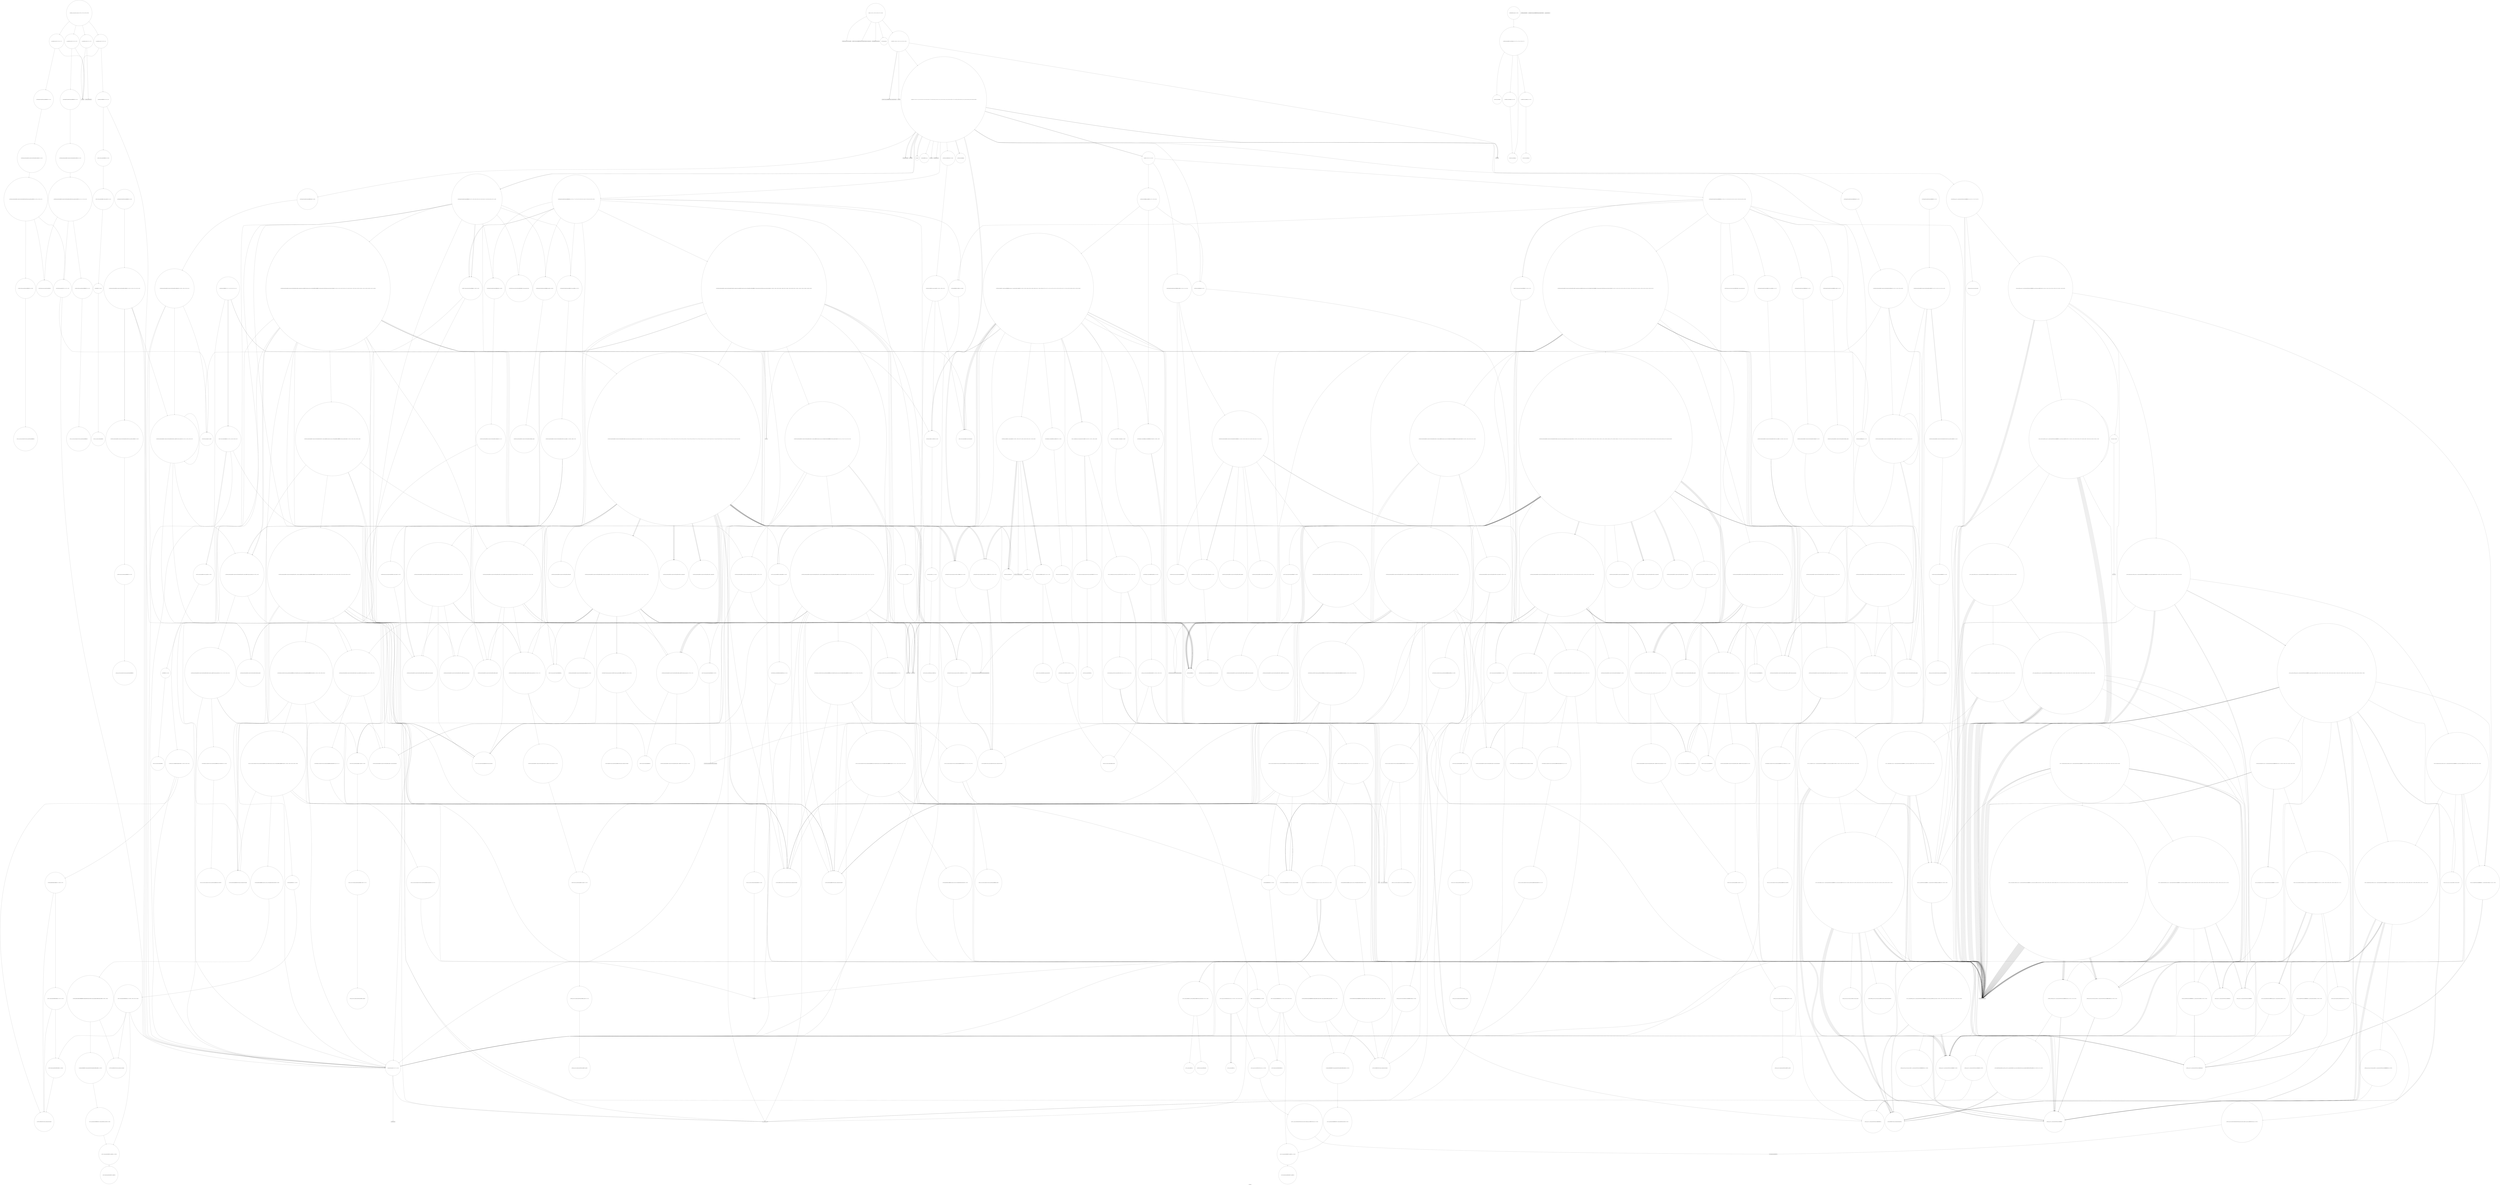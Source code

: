 digraph "Call Graph" {
	label="Call Graph";

	Node0x562144ccc360 [shape=record,shape=circle,label="{__cxx_global_var_init|{<s0>1|<s1>2}}"];
	Node0x562144ccc360:s0 -> Node0x562144ccc3e0[color=black];
	Node0x562144ccc360:s1 -> Node0x562145526220[color=black];
	Node0x562145532480 [shape=record,shape=circle,label="{_ZSt4swapIiENSt9enable_ifIXsr6__and_ISt6__not_ISt15__is_tuple_likeIT_EESt21is_move_constructibleIS3_ESt18is_move_assignableIS3_EEE5valueEvE4typeERS3_SC_|{<s0>616|<s1>617|<s2>618}}"];
	Node0x562145532480:s0 -> Node0x56214552bdc0[color=black];
	Node0x562145532480:s1 -> Node0x56214552bdc0[color=black];
	Node0x562145532480:s2 -> Node0x56214552bdc0[color=black];
	Node0x56214552dae0 [shape=record,shape=circle,label="{_ZSt12__get_helperILm0ERKiJEERT0_RSt11_Tuple_implIXT_EJS2_DpT1_EE|{<s0>332}}"];
	Node0x56214552dae0:s0 -> Node0x56214552d860[color=black];
	Node0x562145527920 [shape=record,shape=circle,label="{_ZNSaISt13_Rb_tree_nodeISt4pairIKiiEEED2Ev|{<s0>173}}"];
	Node0x562145527920:s0 -> Node0x5621455279a0[color=black];
	Node0x5621455267a0 [shape=record,shape=circle,label="{_Z3addi|{<s0>20|<s1>21|<s2>22}}"];
	Node0x5621455267a0:s0 -> Node0x562145526820[color=black];
	Node0x5621455267a0:s1 -> Node0x5621455268a0[color=black];
	Node0x5621455267a0:s2 -> Node0x562145526920[color=black];
	Node0x562145532b80 [shape=record,shape=circle,label="{_ZNSt3mapIiiSt4lessIiESaISt4pairIKiiEEE11lower_boundERS3_|{<s0>677}}"];
	Node0x562145532b80:s0 -> Node0x562145532f00[color=black];
	Node0x56214552a1c0 [shape=record,shape=circle,label="{_ZSt7forwardIRPSt13_Rb_tree_nodeISt4pairIKibEEEOT_RNSt16remove_referenceIS7_E4typeE}"];
	Node0x562145528020 [shape=record,shape=circle,label="{_ZNSt12_Vector_baseIiSaIiEED2Ev|{<s0>184|<s1>185|<s2>186|<s3>187}}"];
	Node0x562145528020:s0 -> Node0x5621455281a0[color=black];
	Node0x562145528020:s1 -> Node0x562145528220[color=black];
	Node0x562145528020:s2 -> Node0x562145528220[color=black];
	Node0x562145528020:s3 -> Node0x562145528b40[color=black];
	Node0x562145526ea0 [shape=record,shape=circle,label="{_ZNKSt6vectorIiSaIiEE4sizeEv}"];
	Node0x562145533280 [shape=record,shape=circle,label="{_ZNKSt13_Rb_tree_nodeISt4pairIKiiEE9_M_valptrEv|{<s0>709}}"];
	Node0x562145533280:s0 -> Node0x562145533300[color=black];
	Node0x56214552a8c0 [shape=record,shape=circle,label="{_ZNKSt6vectorIiSaIiEE8max_sizeEv|{<s0>401|<s1>402}}"];
	Node0x56214552a8c0:s0 -> Node0x56214552aac0[color=black];
	Node0x56214552a8c0:s1 -> Node0x56214552aa40[color=black];
	Node0x562145528720 [shape=record,shape=circle,label="{_ZNKSt8_Rb_treeIiSt4pairIKibESt10_Select1stIS2_ESt4lessIiESaIS2_EE6_M_endEv}"];
	Node0x5621455275a0 [shape=record,shape=Mrecord,label="{_ZNSolsEPFRSt8ios_baseS0_E}"];
	Node0x562145533980 [shape=record,shape=circle,label="{_ZN9__gnu_cxx13new_allocatorISt13_Rb_tree_nodeISt4pairIKiiEEE9constructIS4_JRKSt21piecewise_construct_tSt5tupleIJRS3_EESB_IJEEEEEvPT_DpOT0_|{<s0>781|<s1>782|<s2>783|<s3>784|<s4>785}}"];
	Node0x562145533980:s0 -> Node0x56214552cde0[color=black];
	Node0x562145533980:s1 -> Node0x56214552ce60[color=black];
	Node0x562145533980:s2 -> Node0x56214552d660[color=black];
	Node0x562145533980:s3 -> Node0x56214552cee0[color=black];
	Node0x562145533980:s4 -> Node0x562145533a00[color=black];
	Node0x56214552afc0 [shape=record,shape=circle,label="{_ZSt12__miter_baseIPiEDTcl12__miter_basecldtfp_4baseEEESt13move_iteratorIT_E|{<s0>427|<s1>428}}"];
	Node0x56214552afc0:s0 -> Node0x56214552b2c0[color=black];
	Node0x56214552afc0:s1 -> Node0x56214552b240[color=black];
	Node0x56214552c660 [shape=record,shape=circle,label="{_ZNSt3mapIibSt4lessIiESaISt4pairIKibEEE11lower_boundERS3_|{<s0>217}}"];
	Node0x56214552c660:s0 -> Node0x56214552ca60[color=black];
	Node0x562145528cc0 [shape=record,shape=circle,label="{_ZNSt8_Rb_treeIiSt4pairIKibESt10_Select1stIS2_ESt4lessIiESaIS2_EED2Ev|{<s0>119|<s1>120|<s2>121|<s3>122|<s4>123}}"];
	Node0x562145528cc0:s0 -> Node0x562145528dc0[color=black];
	Node0x562145528cc0:s1 -> Node0x562145528d40[color=black];
	Node0x562145528cc0:s2 -> Node0x562145528e40[color=black];
	Node0x562145528cc0:s3 -> Node0x562145528e40[color=black];
	Node0x562145528cc0:s4 -> Node0x562145528b40[color=black];
	Node0x562145534080 [shape=record,shape=circle,label="{_ZSt7forwardIRPSt13_Rb_tree_nodeISt4pairIKiiEEEOT_RNSt16remove_referenceIS7_E4typeE}"];
	Node0x56214552b6c0 [shape=record,shape=circle,label="{_ZN9__gnu_cxx5__ops16__iter_less_iterEv}"];
	Node0x56214552cd60 [shape=record,shape=circle,label="{_ZNSt8_Rb_treeIiSt4pairIKibESt10_Select1stIS2_ESt4lessIiESaIS2_EE14_M_create_nodeIJRKSt21piecewise_construct_tSt5tupleIJRS1_EESD_IJEEEEEPSt13_Rb_tree_nodeIS2_EDpOT_|{<s0>248|<s1>249|<s2>250|<s3>251|<s4>252}}"];
	Node0x56214552cd60:s0 -> Node0x56214552d1e0[color=black];
	Node0x56214552cd60:s1 -> Node0x56214552cde0[color=black];
	Node0x56214552cd60:s2 -> Node0x56214552ce60[color=black];
	Node0x56214552cd60:s3 -> Node0x56214552cee0[color=black];
	Node0x56214552cd60:s4 -> Node0x56214552d260[color=black];
	Node0x5621455293c0 [shape=record,shape=circle,label="{_ZN9__gnu_cxx16__aligned_membufISt4pairIKibEE7_M_addrEv}"];
	Node0x562145534780 [shape=record,shape=circle,label="{_ZNSt10_Head_baseILm0EOiLb0EE7_M_headERS1_}"];
	Node0x56214552bdc0 [shape=record,shape=circle,label="{_ZSt4moveIRiEONSt16remove_referenceIT_E4typeEOS2_}"];
	Node0x56214552d460 [shape=record,shape=Mrecord,label="{_ZSt17__throw_bad_allocv}"];
	Node0x562145529ac0 [shape=record,shape=circle,label="{_ZNSt8_Rb_treeIiSt4pairIKiiESt10_Select1stIS2_ESt4lessIiESaIS2_EE8_S_rightEPSt18_Rb_tree_node_base}"];
	Node0x562144ccc3e0 [shape=record,shape=Mrecord,label="{_ZNSt8ios_base4InitC1Ev}"];
	Node0x562145532500 [shape=record,shape=Mrecord,label="{llvm.ctlz.i64}"];
	Node0x56214552db60 [shape=record,shape=circle,label="{_ZNKSt23_Rb_tree_const_iteratorISt4pairIKibEE13_M_const_castEv|{<s0>333}}"];
	Node0x56214552db60:s0 -> Node0x56214552cbe0[color=black];
	Node0x5621455279a0 [shape=record,shape=circle,label="{_ZN9__gnu_cxx13new_allocatorISt13_Rb_tree_nodeISt4pairIKiiEEED2Ev}"];
	Node0x562145526820 [shape=record,shape=circle,label="{_ZNKSt3mapIibSt4lessIiESaISt4pairIKibEEE5countERS3_|{<s0>23|<s1>24|<s2>25}}"];
	Node0x562145526820:s0 -> Node0x5621455284a0[color=black];
	Node0x562145526820:s1 -> Node0x5621455285a0[color=black];
	Node0x562145526820:s2 -> Node0x562145528520[color=black];
	Node0x562145532c00 [shape=record,shape=circle,label="{_ZNKSt17_Rb_tree_iteratorISt4pairIKiiEEeqERKS3_}"];
	Node0x56214552a240 [shape=record,shape=Mrecord,label="{_ZSt18_Rb_tree_decrementPSt18_Rb_tree_node_base}"];
	Node0x5621455280a0 [shape=record,shape=circle,label="{_ZSt8_DestroyIPiEvT_S1_|{<s0>188}}"];
	Node0x5621455280a0:s0 -> Node0x562145528120[color=black];
	Node0x562145526f20 [shape=record,shape=circle,label="{_ZNSt6vectorIiSaIiEEixEm}"];
	Node0x562145533300 [shape=record,shape=circle,label="{_ZNK9__gnu_cxx16__aligned_membufISt4pairIKiiEE6_M_ptrEv|{<s0>710}}"];
	Node0x562145533300:s0 -> Node0x562145533380[color=black];
	Node0x56214552a940 [shape=record,shape=Mrecord,label="{_ZSt20__throw_length_errorPKc}"];
	Node0x5621455287a0 [shape=record,shape=circle,label="{_ZNKSt4lessIiEclERKiS2_}"];
	Node0x562145527620 [shape=record,shape=circle,label="{_ZSt5fixedRSt8ios_base|{<s0>109}}"];
	Node0x562145527620:s0 -> Node0x562145527a20[color=black];
	Node0x562145533a00 [shape=record,shape=circle,label="{_ZNSt4pairIKiiEC2IJRS0_EJEEESt21piecewise_construct_tSt5tupleIJDpT_EES5_IJDpT0_EE|{<s0>786}}"];
	Node0x562145533a00:s0 -> Node0x562145533a80[color=black];
	Node0x56214552b040 [shape=record,shape=circle,label="{_ZSt13__copy_move_aILb1EPiS0_ET1_T0_S2_S1_|{<s0>429}}"];
	Node0x56214552b040:s0 -> Node0x56214552b140[color=black];
	Node0x56214552c6e0 [shape=record,shape=circle,label="{_ZNKSt17_Rb_tree_iteratorISt4pairIKibEEeqERKS3_}"];
	Node0x562145528d40 [shape=record,shape=circle,label="{_ZNSt8_Rb_treeIiSt4pairIKibESt10_Select1stIS2_ESt4lessIiESaIS2_EE8_M_eraseEPSt13_Rb_tree_nodeIS2_E|{<s0>124|<s1>125|<s2>126|<s3>127}}"];
	Node0x562145528d40:s0 -> Node0x562145528ec0[color=black];
	Node0x562145528d40:s1 -> Node0x562145528d40[color=black];
	Node0x562145528d40:s2 -> Node0x562145528f40[color=black];
	Node0x562145528d40:s3 -> Node0x562145528fc0[color=black];
	Node0x562145534100 [shape=record,shape=circle,label="{_ZNSt8_Rb_treeIiSt4pairIKiiESt10_Select1stIS2_ESt4lessIiESaIS2_EE22_M_emplace_hint_uniqueIJRKSt21piecewise_construct_tSt5tupleIJOiEESD_IJEEEEESt17_Rb_tree_iteratorIS2_ESt23_Rb_tree_const_iteratorIS2_EDpOT_|{<s0>813|<s1>814|<s2>815|<s3>816|<s4>817|<s5>818|<s6>819|<s7>820|<s8>821|<s9>822|<s10>823|<s11>824|<s12>825|<s13>826|<s14>827|<s15>828}}"];
	Node0x562145534100:s0 -> Node0x56214552cde0[color=black];
	Node0x562145534100:s1 -> Node0x562145534280[color=black];
	Node0x562145534100:s2 -> Node0x56214552cee0[color=black];
	Node0x562145534100:s3 -> Node0x562145534200[color=black];
	Node0x562145534100:s4 -> Node0x56214552c0e0[color=black];
	Node0x562145534100:s5 -> Node0x562145533080[color=black];
	Node0x562145534100:s6 -> Node0x562145533580[color=black];
	Node0x562145534100:s7 -> Node0x562145533600[color=black];
	Node0x562145534100:s8 -> Node0x562145528bc0[color=black];
	Node0x562145534100:s9 -> Node0x562145529bc0[color=black];
	Node0x562145534100:s10 -> Node0x56214552d060[color=black];
	Node0x562145534100:s11 -> Node0x562145529bc0[color=black];
	Node0x562145534100:s12 -> Node0x562145533100[color=black];
	Node0x562145534100:s13 -> Node0x56214552d0e0[color=black];
	Node0x562145534100:s14 -> Node0x56214552d160[color=black];
	Node0x562145534100:s15 -> Node0x562145528b40[color=black];
	Node0x56214552b740 [shape=record,shape=circle,label="{_ZN9__gnu_cxxneIPiSt6vectorIiSaIiEEEEbRKNS_17__normal_iteratorIT_T0_EESA_|{<s0>451|<s1>452}}"];
	Node0x56214552b740:s0 -> Node0x56214552a7c0[color=black];
	Node0x56214552b740:s1 -> Node0x56214552a7c0[color=black];
	Node0x56214552cde0 [shape=record,shape=circle,label="{_ZSt7forwardIRKSt21piecewise_construct_tEOT_RNSt16remove_referenceIS3_E4typeE}"];
	Node0x562145529440 [shape=record,shape=circle,label="{_ZNSt16allocator_traitsISaISt13_Rb_tree_nodeISt4pairIKibEEEE10deallocateERS5_PS4_m|{<s0>141}}"];
	Node0x562145529440:s0 -> Node0x5621455294c0[color=black];
	Node0x562145534800 [shape=record,shape=circle,label="{_ZSt7forwardIiEOT_RNSt16remove_referenceIS0_E4typeE}"];
	Node0x56214552be40 [shape=record,shape=circle,label="{_ZNK9__gnu_cxx17__normal_iteratorIPiSt6vectorIiSaIiEEEplEl|{<s0>534}}"];
	Node0x56214552be40:s0 -> Node0x56214552b5c0[color=black];
	Node0x56214552d4e0 [shape=record,shape=Mrecord,label="{_Znwm}"];
	Node0x562145529b40 [shape=record,shape=circle,label="{_ZNSt8_Rb_treeIiSt4pairIKiiESt10_Select1stIS2_ESt4lessIiESaIS2_EE7_S_leftEPSt18_Rb_tree_node_base}"];
	Node0x5621455261a0 [shape=record,shape=Mrecord,label="{_ZNSt8ios_base4InitD1Ev}"];
	Node0x562145532580 [shape=record,shape=circle,label="{_ZSt16__insertion_sortIN9__gnu_cxx17__normal_iteratorIPiSt6vectorIiSaIiEEEENS0_5__ops15_Iter_less_iterEEvT_S9_T0_|{<s0>619|<s1>620|<s2>621|<s3>622|<s4>623|<s5>624|<s6>625|<s7>626|<s8>627|<s9>628|<s10>629|<s11>630|<s12>631|<s13>632|<s14>633|<s15>634|<s16>635|<s17>636}}"];
	Node0x562145532580:s0 -> Node0x562145532680[color=black];
	Node0x562145532580:s1 -> Node0x56214552be40[color=black];
	Node0x562145532580:s2 -> Node0x56214552b740[color=black];
	Node0x562145532580:s3 -> Node0x56214552c0e0[color=black];
	Node0x562145532580:s4 -> Node0x56214552c0e0[color=black];
	Node0x562145532580:s5 -> Node0x56214552bc40[color=black];
	Node0x562145532580:s6 -> Node0x56214552bec0[color=black];
	Node0x562145532580:s7 -> Node0x56214552bdc0[color=black];
	Node0x562145532580:s8 -> Node0x56214552c0e0[color=black];
	Node0x562145532580:s9 -> Node0x56214552c0e0[color=black];
	Node0x562145532580:s10 -> Node0x56214552be40[color=black];
	Node0x562145532580:s11 -> Node0x562145532700[color=black];
	Node0x562145532580:s12 -> Node0x56214552bdc0[color=black];
	Node0x562145532580:s13 -> Node0x56214552bec0[color=black];
	Node0x562145532580:s14 -> Node0x56214552c0e0[color=black];
	Node0x562145532580:s15 -> Node0x562145532800[color=black];
	Node0x562145532580:s16 -> Node0x562145532780[color=black];
	Node0x562145532580:s17 -> Node0x56214552bd40[color=black];
	Node0x56214552dbe0 [shape=record,shape=circle,label="{_ZNKSt8_Rb_treeIiSt4pairIKibESt10_Select1stIS2_ESt4lessIiESaIS2_EE4sizeEv}"];
	Node0x562145527a20 [shape=record,shape=circle,label="{_ZNSt8ios_base4setfESt13_Ios_FmtflagsS0_|{<s0>174|<s1>175|<s2>176|<s3>177}}"];
	Node0x562145527a20:s0 -> Node0x562145527b20[color=black];
	Node0x562145527a20:s1 -> Node0x562145527aa0[color=black];
	Node0x562145527a20:s2 -> Node0x562145527c20[color=black];
	Node0x562145527a20:s3 -> Node0x562145527ba0[color=black];
	Node0x5621455268a0 [shape=record,shape=circle,label="{_ZNSt3mapIibSt4lessIiESaISt4pairIKibEEEixERS3_|{<s0>26|<s1>27|<s2>28|<s3>29|<s4>30|<s5>31|<s6>32|<s7>33|<s8>34|<s9>35|<s10>36}}"];
	Node0x5621455268a0:s0 -> Node0x56214552c660[color=black];
	Node0x5621455268a0:s1 -> Node0x56214552c760[color=black];
	Node0x5621455268a0:s2 -> Node0x56214552c6e0[color=black];
	Node0x5621455268a0:s3 -> Node0x56214552c7e0[color=black];
	Node0x5621455268a0:s4 -> Node0x56214552c860[color=black];
	Node0x5621455268a0:s5 -> Node0x5621455287a0[color=black];
	Node0x5621455268a0:s6 -> Node0x56214552c960[color=black];
	Node0x5621455268a0:s7 -> Node0x56214552c9e0[color=black];
	Node0x5621455268a0:s8 -> Node0x56214552c8e0[color=black];
	Node0x5621455268a0:s9 -> Node0x56214552c0e0[color=black];
	Node0x5621455268a0:s10 -> Node0x56214552c860[color=black];
	Node0x562145532c80 [shape=record,shape=circle,label="{_ZNSt3mapIiiSt4lessIiESaISt4pairIKiiEEE3endEv|{<s0>678}}"];
	Node0x562145532c80:s0 -> Node0x562145533400[color=black];
	Node0x56214552a2c0 [shape=record,shape=Mrecord,label="{_ZSt18_Rb_tree_incrementPSt18_Rb_tree_node_base}"];
	Node0x562145528120 [shape=record,shape=circle,label="{_ZNSt12_Destroy_auxILb1EE9__destroyIPiEEvT_S3_}"];
	Node0x562145526fa0 [shape=record,shape=circle,label="{_ZNSt3mapIiiSt4lessIiESaISt4pairIKiiEEEixERS3_|{<s0>76|<s1>77|<s2>78|<s3>79|<s4>80|<s5>81|<s6>82|<s7>83|<s8>84|<s9>85|<s10>86}}"];
	Node0x562145526fa0:s0 -> Node0x562145532b80[color=black];
	Node0x562145526fa0:s1 -> Node0x562145532c80[color=black];
	Node0x562145526fa0:s2 -> Node0x562145532c00[color=black];
	Node0x562145526fa0:s3 -> Node0x562145532d00[color=black];
	Node0x562145526fa0:s4 -> Node0x562145532d80[color=black];
	Node0x562145526fa0:s5 -> Node0x5621455287a0[color=black];
	Node0x562145526fa0:s6 -> Node0x562145532e80[color=black];
	Node0x562145526fa0:s7 -> Node0x56214552c9e0[color=black];
	Node0x562145526fa0:s8 -> Node0x562145532e00[color=black];
	Node0x562145526fa0:s9 -> Node0x56214552c0e0[color=black];
	Node0x562145526fa0:s10 -> Node0x562145532d80[color=black];
	Node0x562145533380 [shape=record,shape=circle,label="{_ZNK9__gnu_cxx16__aligned_membufISt4pairIKiiEE7_M_addrEv}"];
	Node0x56214552a9c0 [shape=record,shape=circle,label="{_ZSt3maxImERKT_S2_S2_}"];
	Node0x562145528820 [shape=record,shape=circle,label="{_ZNSt8_Rb_treeIiSt4pairIKibESt10_Select1stIS2_ESt4lessIiESaIS2_EE6_S_keyEPKSt18_Rb_tree_node_base|{<s0>209|<s1>210}}"];
	Node0x562145528820:s0 -> Node0x56214552c5e0[color=black];
	Node0x562145528820:s1 -> Node0x56214552c360[color=black];
	Node0x5621455276a0 [shape=record,shape=circle,label="{_ZSt12setprecisioni}"];
	Node0x562145533a80 [shape=record,shape=circle,label="{_ZNSt4pairIKiiEC2IJRS0_EJLm0EEJEJEEERSt5tupleIJDpT_EERS4_IJDpT1_EESt12_Index_tupleIJXspT0_EEESD_IJXspT2_EEE|{<s0>787|<s1>788}}"];
	Node0x562145533a80:s0 -> Node0x56214552da60[color=black];
	Node0x562145533a80:s1 -> Node0x56214552d7e0[color=black];
	Node0x56214552b0c0 [shape=record,shape=circle,label="{_ZSt12__niter_baseIPiET_S1_}"];
	Node0x56214552c760 [shape=record,shape=circle,label="{_ZNSt3mapIibSt4lessIiESaISt4pairIKibEEE3endEv|{<s0>218}}"];
	Node0x56214552c760:s0 -> Node0x56214552cc60[color=black];
	Node0x562145528dc0 [shape=record,shape=circle,label="{_ZNSt8_Rb_treeIiSt4pairIKibESt10_Select1stIS2_ESt4lessIiESaIS2_EE8_M_beginEv}"];
	Node0x562145534180 [shape=record,shape=circle,label="{_ZSt16forward_as_tupleIJiEESt5tupleIJDpOT_EES3_|{<s0>829|<s1>830|<s2>831}}"];
	Node0x562145534180:s0 -> Node0x562145534800[color=black];
	Node0x562145534180:s1 -> Node0x562145534a00[color=black];
	Node0x562145534180:s2 -> Node0x562145528b40[color=black];
	Node0x56214552b7c0 [shape=record,shape=circle,label="{_ZSt16__introsort_loopIN9__gnu_cxx17__normal_iteratorIPiSt6vectorIiSaIiEEEElNS0_5__ops15_Iter_less_iterEEvT_S9_T0_T1_|{<s0>453|<s1>454|<s2>455|<s3>456|<s4>457|<s5>458|<s6>459|<s7>460|<s8>461|<s9>462|<s10>463|<s11>464}}"];
	Node0x56214552b7c0:s0 -> Node0x56214552a640[color=black];
	Node0x56214552b7c0:s1 -> Node0x56214552c0e0[color=black];
	Node0x56214552b7c0:s2 -> Node0x56214552c0e0[color=black];
	Node0x56214552b7c0:s3 -> Node0x56214552c0e0[color=black];
	Node0x56214552b7c0:s4 -> Node0x56214552b940[color=black];
	Node0x56214552b7c0:s5 -> Node0x56214552c0e0[color=black];
	Node0x56214552b7c0:s6 -> Node0x56214552c0e0[color=black];
	Node0x56214552b7c0:s7 -> Node0x56214552b9c0[color=black];
	Node0x56214552b7c0:s8 -> Node0x56214552c0e0[color=black];
	Node0x56214552b7c0:s9 -> Node0x56214552c0e0[color=black];
	Node0x56214552b7c0:s10 -> Node0x56214552b7c0[color=black];
	Node0x56214552b7c0:s11 -> Node0x56214552c0e0[color=black];
	Node0x56214552ce60 [shape=record,shape=circle,label="{_ZSt7forwardISt5tupleIJRKiEEEOT_RNSt16remove_referenceIS4_E4typeE}"];
	Node0x5621455294c0 [shape=record,shape=circle,label="{_ZN9__gnu_cxx13new_allocatorISt13_Rb_tree_nodeISt4pairIKibEEE10deallocateEPS5_m|{<s0>142}}"];
	Node0x5621455294c0:s0 -> Node0x562145529540[color=black];
	Node0x562145534880 [shape=record,shape=circle,label="{_ZNSt4pairIKiiEC2IJOiEJLm0EEJEJEEERSt5tupleIJDpT_EERS4_IJDpT1_EESt12_Index_tupleIJXspT0_EEESD_IJXspT2_EEE|{<s0>865|<s1>866}}"];
	Node0x562145534880:s0 -> Node0x562145534900[color=black];
	Node0x562145534880:s1 -> Node0x562145534600[color=black];
	Node0x56214552bec0 [shape=record,shape=circle,label="{_ZNK9__gnu_cxx17__normal_iteratorIPiSt6vectorIiSaIiEEEdeEv}"];
	Node0x56214552d560 [shape=record,shape=circle,label="{_ZNSt16allocator_traitsISaISt13_Rb_tree_nodeISt4pairIKibEEEE9constructIS3_JRKSt21piecewise_construct_tSt5tupleIJRS2_EESB_IJEEEEEvRS5_PT_DpOT0_|{<s0>313|<s1>314|<s2>315|<s3>316}}"];
	Node0x56214552d560:s0 -> Node0x56214552cde0[color=black];
	Node0x56214552d560:s1 -> Node0x56214552ce60[color=black];
	Node0x56214552d560:s2 -> Node0x56214552cee0[color=black];
	Node0x56214552d560:s3 -> Node0x56214552d5e0[color=black];
	Node0x562145529bc0 [shape=record,shape=circle,label="{_ZNSt8_Rb_treeIiSt4pairIKiiESt10_Select1stIS2_ESt4lessIiESaIS2_EE12_M_drop_nodeEPSt13_Rb_tree_nodeIS2_E|{<s0>159|<s1>160}}"];
	Node0x562145529bc0:s0 -> Node0x562145529c40[color=black];
	Node0x562145529bc0:s1 -> Node0x562145529cc0[color=black];
	Node0x562145526220 [shape=record,shape=Mrecord,label="{__cxa_atexit}"];
	Node0x562145532600 [shape=record,shape=circle,label="{_ZSt26__unguarded_insertion_sortIN9__gnu_cxx17__normal_iteratorIPiSt6vectorIiSaIiEEEENS0_5__ops15_Iter_less_iterEEvT_S9_T0_|{<s0>637|<s1>638|<s2>639|<s3>640|<s4>641|<s5>642}}"];
	Node0x562145532600:s0 -> Node0x56214552c0e0[color=black];
	Node0x562145532600:s1 -> Node0x56214552b740[color=black];
	Node0x562145532600:s2 -> Node0x56214552c0e0[color=black];
	Node0x562145532600:s3 -> Node0x562145532800[color=black];
	Node0x562145532600:s4 -> Node0x562145532780[color=black];
	Node0x562145532600:s5 -> Node0x56214552bd40[color=black];
	Node0x56214552dc60 [shape=record,shape=circle,label="{_ZNSt8_Rb_treeIiSt4pairIKibESt10_Select1stIS2_ESt4lessIiESaIS2_EE12_M_rightmostEv}"];
	Node0x562145527aa0 [shape=record,shape=circle,label="{_ZStaNRSt13_Ios_FmtflagsS_|{<s0>178}}"];
	Node0x562145527aa0:s0 -> Node0x562145527c20[color=black];
	Node0x562145526920 [shape=record,shape=circle,label="{_ZNSt6vectorIiSaIiEE9push_backERKi|{<s0>37|<s1>38|<s2>39}}"];
	Node0x562145526920:s0 -> Node0x56214552a440[color=black];
	Node0x562145526920:s1 -> Node0x562145526e20[color=black];
	Node0x562145526920:s2 -> Node0x56214552a4c0[color=black];
	Node0x562145532d00 [shape=record,shape=circle,label="{_ZNKSt3mapIiiSt4lessIiESaISt4pairIKiiEEE8key_compEv|{<s0>679}}"];
	Node0x562145532d00:s0 -> Node0x562145533480[color=black];
	Node0x56214552a340 [shape=record,shape=Mrecord,label="{_ZSt29_Rb_tree_insert_and_rebalancebPSt18_Rb_tree_node_baseS0_RS_}"];
	Node0x5621455281a0 [shape=record,shape=circle,label="{_ZNSt12_Vector_baseIiSaIiEE13_M_deallocateEPim|{<s0>189}}"];
	Node0x5621455281a0:s0 -> Node0x5621455282a0[color=black];
	Node0x562145527020 [shape=record,shape=circle,label="{_ZNSt3mapIiiSt4lessIiESaISt4pairIKiiEEEixEOi|{<s0>87|<s1>88|<s2>89|<s3>90|<s4>91|<s5>92|<s6>93|<s7>94|<s8>95|<s9>96|<s10>97|<s11>98}}"];
	Node0x562145527020:s0 -> Node0x562145532b80[color=black];
	Node0x562145527020:s1 -> Node0x562145532c80[color=black];
	Node0x562145527020:s2 -> Node0x562145532c00[color=black];
	Node0x562145527020:s3 -> Node0x562145532d00[color=black];
	Node0x562145527020:s4 -> Node0x562145532d80[color=black];
	Node0x562145527020:s5 -> Node0x5621455287a0[color=black];
	Node0x562145527020:s6 -> Node0x562145532e80[color=black];
	Node0x562145527020:s7 -> Node0x56214552bdc0[color=black];
	Node0x562145527020:s8 -> Node0x562145534180[color=black];
	Node0x562145527020:s9 -> Node0x562145534100[color=black];
	Node0x562145527020:s10 -> Node0x56214552c0e0[color=black];
	Node0x562145527020:s11 -> Node0x562145532d80[color=black];
	Node0x562145533400 [shape=record,shape=circle,label="{_ZNSt8_Rb_treeIiSt4pairIKiiESt10_Select1stIS2_ESt4lessIiESaIS2_EE3endEv|{<s0>711}}"];
	Node0x562145533400:s0 -> Node0x562145533100[color=black];
	Node0x56214552aa40 [shape=record,shape=circle,label="{_ZNSt16allocator_traitsISaIiEE8max_sizeERKS0_|{<s0>403}}"];
	Node0x56214552aa40:s0 -> Node0x56214552ab40[color=black];
	Node0x56214552c0e0 [shape=record,shape=Mrecord,label="{llvm.memcpy.p0i8.p0i8.i64}"];
	Node0x562145527720 [shape=record,shape=circle,label="{_ZNSt8_Rb_treeIiSt4pairIKibESt10_Select1stIS2_ESt4lessIiESaIS2_EEC2Ev|{<s0>110}}"];
	Node0x562145527720:s0 -> Node0x5621455277a0[color=black];
	Node0x562145533b00 [shape=record,shape=circle,label="{_ZNKSt23_Rb_tree_const_iteratorISt4pairIKiiEE13_M_const_castEv|{<s0>789}}"];
	Node0x562145533b00:s0 -> Node0x562145533100[color=black];
	Node0x56214552b140 [shape=record,shape=circle,label="{_ZNSt11__copy_moveILb1ELb1ESt26random_access_iterator_tagE8__copy_mIiEEPT_PKS3_S6_S4_|{<s0>430}}"];
	Node0x56214552b140:s0 -> Node0x56214552b1c0[color=black];
	Node0x56214552c7e0 [shape=record,shape=circle,label="{_ZNKSt3mapIibSt4lessIiESaISt4pairIKibEEE8key_compEv|{<s0>219}}"];
	Node0x56214552c7e0:s0 -> Node0x56214552cce0[color=black];
	Node0x562145528e40 [shape=record,shape=circle,label="{_ZNSt8_Rb_treeIiSt4pairIKibESt10_Select1stIS2_ESt4lessIiESaIS2_EE13_Rb_tree_implIS6_Lb1EED2Ev|{<s0>128}}"];
	Node0x562145528e40:s0 -> Node0x5621455295c0[color=black];
	Node0x562145534200 [shape=record,shape=circle,label="{_ZNSt8_Rb_treeIiSt4pairIKiiESt10_Select1stIS2_ESt4lessIiESaIS2_EE14_M_create_nodeIJRKSt21piecewise_construct_tSt5tupleIJOiEESD_IJEEEEEPSt13_Rb_tree_nodeIS2_EDpOT_|{<s0>832|<s1>833|<s2>834|<s3>835|<s4>836}}"];
	Node0x562145534200:s0 -> Node0x562145533680[color=black];
	Node0x562145534200:s1 -> Node0x56214552cde0[color=black];
	Node0x562145534200:s2 -> Node0x562145534280[color=black];
	Node0x562145534200:s3 -> Node0x56214552cee0[color=black];
	Node0x562145534200:s4 -> Node0x562145534300[color=black];
	Node0x56214552b840 [shape=record,shape=circle,label="{_ZSt4__lgl|{<s0>465}}"];
	Node0x56214552b840:s0 -> Node0x562145532500[color=black];
	Node0x56214552cee0 [shape=record,shape=circle,label="{_ZSt7forwardISt5tupleIJEEEOT_RNSt16remove_referenceIS2_E4typeE}"];
	Node0x562145529540 [shape=record,shape=Mrecord,label="{_ZdlPv}"];
	Node0x562145534900 [shape=record,shape=circle,label="{_ZSt3getILm0EJOiEERNSt13tuple_elementIXT_ESt5tupleIJDpT0_EEE4typeERS5_|{<s0>867}}"];
	Node0x562145534900:s0 -> Node0x562145534980[color=black];
	Node0x56214552bf40 [shape=record,shape=circle,label="{_ZSt13__adjust_heapIN9__gnu_cxx17__normal_iteratorIPiSt6vectorIiSaIiEEEEliNS0_5__ops15_Iter_less_iterEEvT_T0_SA_T1_T2_|{<s0>535|<s1>536|<s2>537|<s3>538|<s4>539|<s5>540|<s6>541|<s7>542|<s8>543|<s9>544|<s10>545|<s11>546|<s12>547|<s13>548|<s14>549|<s15>550|<s16>551|<s17>552}}"];
	Node0x56214552bf40:s0 -> Node0x56214552be40[color=black];
	Node0x56214552bf40:s1 -> Node0x56214552be40[color=black];
	Node0x56214552bf40:s2 -> Node0x56214552bc40[color=black];
	Node0x56214552bf40:s3 -> Node0x56214552be40[color=black];
	Node0x56214552bf40:s4 -> Node0x56214552bec0[color=black];
	Node0x56214552bf40:s5 -> Node0x56214552bdc0[color=black];
	Node0x56214552bf40:s6 -> Node0x56214552be40[color=black];
	Node0x56214552bf40:s7 -> Node0x56214552bec0[color=black];
	Node0x56214552bf40:s8 -> Node0x56214552be40[color=black];
	Node0x56214552bf40:s9 -> Node0x56214552bec0[color=black];
	Node0x56214552bf40:s10 -> Node0x56214552bdc0[color=black];
	Node0x56214552bf40:s11 -> Node0x56214552be40[color=black];
	Node0x56214552bf40:s12 -> Node0x56214552bec0[color=black];
	Node0x56214552bf40:s13 -> Node0x56214552bfc0[color=black];
	Node0x56214552bf40:s14 -> Node0x56214552c040[color=black];
	Node0x56214552bf40:s15 -> Node0x56214552c0e0[color=black];
	Node0x56214552bf40:s16 -> Node0x56214552bdc0[color=black];
	Node0x56214552bf40:s17 -> Node0x562145532100[color=black];
	Node0x56214552d5e0 [shape=record,shape=circle,label="{_ZN9__gnu_cxx13new_allocatorISt13_Rb_tree_nodeISt4pairIKibEEE9constructIS4_JRKSt21piecewise_construct_tSt5tupleIJRS3_EESB_IJEEEEEvPT_DpOT0_|{<s0>317|<s1>318|<s2>319|<s3>320|<s4>321}}"];
	Node0x56214552d5e0:s0 -> Node0x56214552cde0[color=black];
	Node0x56214552d5e0:s1 -> Node0x56214552ce60[color=black];
	Node0x56214552d5e0:s2 -> Node0x56214552d660[color=black];
	Node0x56214552d5e0:s3 -> Node0x56214552cee0[color=black];
	Node0x56214552d5e0:s4 -> Node0x56214552d6e0[color=black];
	Node0x562145529c40 [shape=record,shape=circle,label="{_ZNSt8_Rb_treeIiSt4pairIKiiESt10_Select1stIS2_ESt4lessIiESaIS2_EE15_M_destroy_nodeEPSt13_Rb_tree_nodeIS2_E|{<s0>161|<s1>162|<s2>163|<s3>164}}"];
	Node0x562145529c40:s0 -> Node0x562145529dc0[color=black];
	Node0x562145529c40:s1 -> Node0x562145529e40[color=black];
	Node0x562145529c40:s2 -> Node0x562145529d40[color=black];
	Node0x562145529c40:s3 -> Node0x562145528b40[color=black];
	Node0x5621455262a0 [shape=record,shape=circle,label="{__cxx_global_var_init.1|{<s0>3|<s1>4}}"];
	Node0x5621455262a0:s0 -> Node0x562145526320[color=black];
	Node0x5621455262a0:s1 -> Node0x562145526220[color=black];
	Node0x562145532680 [shape=record,shape=circle,label="{_ZN9__gnu_cxxeqIPiSt6vectorIiSaIiEEEEbRKNS_17__normal_iteratorIT_T0_EESA_|{<s0>643|<s1>644}}"];
	Node0x562145532680:s0 -> Node0x56214552a7c0[color=black];
	Node0x562145532680:s1 -> Node0x56214552a7c0[color=black];
	Node0x56214552dce0 [shape=record,shape=circle,label="{_ZNSt4pairIPSt18_Rb_tree_node_baseS1_EC2IRS1_Lb1EEERKS1_OT_|{<s0>334}}"];
	Node0x56214552dce0:s0 -> Node0x56214552e060[color=black];
	Node0x562145527b20 [shape=record,shape=circle,label="{_ZStcoSt13_Ios_Fmtflags}"];
	Node0x5621455269a0 [shape=record,shape=circle,label="{_Z5solvev|{<s0>40|<s1>41|<s2>42|<s3>43|<s4>44|<s5>45|<s6>46|<s7>47|<s8>48|<s9>49|<s10>50|<s11>51|<s12>52|<s13>53|<s14>54|<s15>55|<s16>56|<s17>57|<s18>58|<s19>59|<s20>60|<s21>61|<s22>62|<s23>63|<s24>64|<s25>65|<s26>66}}"];
	Node0x5621455269a0:s0 -> Node0x562145526a20[color=black];
	Node0x5621455269a0:s1 -> Node0x562145526aa0[color=black];
	Node0x5621455269a0:s2 -> Node0x562145526b20[color=black];
	Node0x5621455269a0:s3 -> Node0x562145526ba0[color=black];
	Node0x5621455269a0:s4 -> Node0x562145526c20[color=black];
	Node0x5621455269a0:s5 -> Node0x562145526c20[color=black];
	Node0x5621455269a0:s6 -> Node0x562145526ca0[color=black];
	Node0x5621455269a0:s7 -> Node0x562145526ca0[color=black];
	Node0x5621455269a0:s8 -> Node0x562145526ca0[color=black];
	Node0x5621455269a0:s9 -> Node0x5621455267a0[color=black];
	Node0x5621455269a0:s10 -> Node0x5621455267a0[color=black];
	Node0x5621455269a0:s11 -> Node0x562145526da0[color=black];
	Node0x5621455269a0:s12 -> Node0x562145526e20[color=black];
	Node0x5621455269a0:s13 -> Node0x562145526d20[color=black];
	Node0x5621455269a0:s14 -> Node0x562145526ea0[color=black];
	Node0x5621455269a0:s15 -> Node0x562145526f20[color=black];
	Node0x5621455269a0:s16 -> Node0x562145526f20[color=black];
	Node0x5621455269a0:s17 -> Node0x562145526fa0[color=black];
	Node0x5621455269a0:s18 -> Node0x562145526ea0[color=black];
	Node0x5621455269a0:s19 -> Node0x562145526ba0[color=black];
	Node0x5621455269a0:s20 -> Node0x562145527020[color=black];
	Node0x5621455269a0:s21 -> Node0x562145527020[color=black];
	Node0x5621455269a0:s22 -> Node0x562145526720[color=black];
	Node0x5621455269a0:s23 -> Node0x5621455270a0[color=black];
	Node0x5621455269a0:s24 -> Node0x562145526720[color=black];
	Node0x5621455269a0:s25 -> Node0x562145527120[color=black];
	Node0x5621455269a0:s26 -> Node0x5621455271a0[color=black];
	Node0x562145532d80 [shape=record,shape=circle,label="{_ZNKSt17_Rb_tree_iteratorISt4pairIKiiEEdeEv|{<s0>680|<s1>681}}"];
	Node0x562145532d80:s0 -> Node0x562145529e40[color=black];
	Node0x562145532d80:s1 -> Node0x562145528b40[color=black];
	Node0x56214552a3c0 [shape=record,shape=circle,label="{_ZNSt11_Tuple_implILm0EJRKiEEC2ES1_|{<s0>358}}"];
	Node0x56214552a3c0:s0 -> Node0x56214552d8e0[color=black];
	Node0x562145528220 [shape=record,shape=circle,label="{_ZNSt12_Vector_baseIiSaIiEE12_Vector_implD2Ev|{<s0>190}}"];
	Node0x562145528220:s0 -> Node0x5621455283a0[color=black];
	Node0x5621455270a0 [shape=record,shape=circle,label="{_ZSt3minIxERKT_S2_S2_}"];
	Node0x562145533480 [shape=record,shape=circle,label="{_ZNKSt8_Rb_treeIiSt4pairIKiiESt10_Select1stIS2_ESt4lessIiESaIS2_EE8key_compEv}"];
	Node0x56214552aac0 [shape=record,shape=circle,label="{_ZNKSt12_Vector_baseIiSaIiEE19_M_get_Tp_allocatorEv}"];
	Node0x56214552c160 [shape=record,shape=circle,label="{_ZNSt8_Rb_treeIiSt4pairIKibESt10_Select1stIS2_ESt4lessIiESaIS2_EE6_S_keyEPKSt13_Rb_tree_nodeIS2_E|{<s0>211|<s1>212}}"];
	Node0x56214552c160:s0 -> Node0x56214552c3e0[color=black];
	Node0x56214552c160:s1 -> Node0x56214552c360[color=black];
	Node0x5621455277a0 [shape=record,shape=circle,label="{_ZNSt8_Rb_treeIiSt4pairIKibESt10_Select1stIS2_ESt4lessIiESaIS2_EE13_Rb_tree_implIS6_Lb1EEC2Ev|{<s0>111|<s1>112|<s2>113}}"];
	Node0x5621455277a0:s0 -> Node0x562145527820[color=black];
	Node0x5621455277a0:s1 -> Node0x5621455288c0[color=black];
	Node0x5621455277a0:s2 -> Node0x562145528940[color=black];
	Node0x562145533b80 [shape=record,shape=circle,label="{_ZNKSt8_Rb_treeIiSt4pairIKiiESt10_Select1stIS2_ESt4lessIiESaIS2_EE4sizeEv}"];
	Node0x56214552b1c0 [shape=record,shape=Mrecord,label="{llvm.memmove.p0i8.p0i8.i64}"];
	Node0x56214552c860 [shape=record,shape=circle,label="{_ZNKSt17_Rb_tree_iteratorISt4pairIKibEEdeEv|{<s0>220|<s1>221}}"];
	Node0x56214552c860:s0 -> Node0x562145529240[color=black];
	Node0x56214552c860:s1 -> Node0x562145528b40[color=black];
	Node0x562145528ec0 [shape=record,shape=circle,label="{_ZNSt8_Rb_treeIiSt4pairIKibESt10_Select1stIS2_ESt4lessIiESaIS2_EE8_S_rightEPSt18_Rb_tree_node_base}"];
	Node0x562145534280 [shape=record,shape=circle,label="{_ZSt7forwardISt5tupleIJOiEEEOT_RNSt16remove_referenceIS3_E4typeE}"];
	Node0x56214552b8c0 [shape=record,shape=circle,label="{_ZSt22__final_insertion_sortIN9__gnu_cxx17__normal_iteratorIPiSt6vectorIiSaIiEEEENS0_5__ops15_Iter_less_iterEEvT_S9_T0_|{<s0>466|<s1>467|<s2>468|<s3>469|<s4>470|<s5>471|<s6>472|<s7>473|<s8>474|<s9>475}}"];
	Node0x56214552b8c0:s0 -> Node0x56214552a640[color=black];
	Node0x56214552b8c0:s1 -> Node0x56214552c0e0[color=black];
	Node0x56214552b8c0:s2 -> Node0x56214552be40[color=black];
	Node0x56214552b8c0:s3 -> Node0x562145532580[color=black];
	Node0x56214552b8c0:s4 -> Node0x56214552be40[color=black];
	Node0x56214552b8c0:s5 -> Node0x56214552c0e0[color=black];
	Node0x56214552b8c0:s6 -> Node0x562145532600[color=black];
	Node0x56214552b8c0:s7 -> Node0x56214552c0e0[color=black];
	Node0x56214552b8c0:s8 -> Node0x56214552c0e0[color=black];
	Node0x56214552b8c0:s9 -> Node0x562145532580[color=black];
	Node0x56214552cf60 [shape=record,shape=circle,label="{_ZNSt8_Rb_treeIiSt4pairIKibESt10_Select1stIS2_ESt4lessIiESaIS2_EE29_M_get_insert_hint_unique_posESt23_Rb_tree_const_iteratorIS2_ERS1_|{<s0>253|<s1>254|<s2>255|<s3>256|<s4>257|<s5>258|<s6>259|<s7>260|<s8>261|<s9>262|<s10>263|<s11>264|<s12>265|<s13>266|<s14>267|<s15>268|<s16>269|<s17>270|<s18>271|<s19>272|<s20>273|<s21>274|<s22>275|<s23>276|<s24>277|<s25>278|<s26>279|<s27>280|<s28>281|<s29>282|<s30>283|<s31>284|<s32>285|<s33>286|<s34>287|<s35>288|<s36>289}}"];
	Node0x56214552cf60:s0 -> Node0x56214552db60[color=black];
	Node0x56214552cf60:s1 -> Node0x56214552cb60[color=black];
	Node0x56214552cf60:s2 -> Node0x56214552dbe0[color=black];
	Node0x56214552cf60:s3 -> Node0x56214552dc60[color=black];
	Node0x56214552cf60:s4 -> Node0x562145528820[color=black];
	Node0x56214552cf60:s5 -> Node0x5621455287a0[color=black];
	Node0x56214552cf60:s6 -> Node0x56214552dc60[color=black];
	Node0x56214552cf60:s7 -> Node0x56214552dce0[color=black];
	Node0x56214552cf60:s8 -> Node0x56214552dd60[color=black];
	Node0x56214552cf60:s9 -> Node0x562145528820[color=black];
	Node0x56214552cf60:s10 -> Node0x5621455287a0[color=black];
	Node0x56214552cf60:s11 -> Node0x56214552c0e0[color=black];
	Node0x56214552cf60:s12 -> Node0x56214552dde0[color=black];
	Node0x56214552cf60:s13 -> Node0x56214552dde0[color=black];
	Node0x56214552cf60:s14 -> Node0x56214552dde0[color=black];
	Node0x56214552cf60:s15 -> Node0x56214552de60[color=black];
	Node0x56214552cf60:s16 -> Node0x56214552dee0[color=black];
	Node0x56214552cf60:s17 -> Node0x562145528820[color=black];
	Node0x56214552cf60:s18 -> Node0x5621455287a0[color=black];
	Node0x56214552cf60:s19 -> Node0x562145528ec0[color=black];
	Node0x56214552cf60:s20 -> Node0x56214552dce0[color=black];
	Node0x56214552cf60:s21 -> Node0x56214552de60[color=black];
	Node0x56214552cf60:s22 -> Node0x56214552dd60[color=black];
	Node0x56214552cf60:s23 -> Node0x562145528820[color=black];
	Node0x56214552cf60:s24 -> Node0x5621455287a0[color=black];
	Node0x56214552cf60:s25 -> Node0x56214552c0e0[color=black];
	Node0x56214552cf60:s26 -> Node0x56214552dc60[color=black];
	Node0x56214552cf60:s27 -> Node0x56214552dc60[color=black];
	Node0x56214552cf60:s28 -> Node0x56214552dce0[color=black];
	Node0x56214552cf60:s29 -> Node0x56214552df60[color=black];
	Node0x56214552cf60:s30 -> Node0x562145528820[color=black];
	Node0x56214552cf60:s31 -> Node0x5621455287a0[color=black];
	Node0x56214552cf60:s32 -> Node0x562145528ec0[color=black];
	Node0x56214552cf60:s33 -> Node0x56214552dce0[color=black];
	Node0x56214552cf60:s34 -> Node0x56214552de60[color=black];
	Node0x56214552cf60:s35 -> Node0x56214552dd60[color=black];
	Node0x56214552cf60:s36 -> Node0x56214552dfe0[color=black];
	Node0x5621455295c0 [shape=record,shape=circle,label="{_ZNSaISt13_Rb_tree_nodeISt4pairIKibEEED2Ev|{<s0>143}}"];
	Node0x5621455295c0:s0 -> Node0x562145529640[color=black];
	Node0x562145534980 [shape=record,shape=circle,label="{_ZSt12__get_helperILm0EOiJEERT0_RSt11_Tuple_implIXT_EJS1_DpT1_EE|{<s0>868}}"];
	Node0x562145534980:s0 -> Node0x562145534680[color=black];
	Node0x56214552bfc0 [shape=record,shape=circle,label="{_ZSt4moveIRN9__gnu_cxx5__ops15_Iter_less_iterEEONSt16remove_referenceIT_E4typeEOS5_}"];
	Node0x56214552d660 [shape=record,shape=circle,label="{_ZNSt5tupleIJRKiEEC2EOS2_|{<s0>322}}"];
	Node0x56214552d660:s0 -> Node0x56214552d760[color=black];
	Node0x562145529cc0 [shape=record,shape=circle,label="{_ZNSt8_Rb_treeIiSt4pairIKiiESt10_Select1stIS2_ESt4lessIiESaIS2_EE11_M_put_nodeEPSt13_Rb_tree_nodeIS2_E|{<s0>165|<s1>166|<s2>167}}"];
	Node0x562145529cc0:s0 -> Node0x562145529dc0[color=black];
	Node0x562145529cc0:s1 -> Node0x56214552a040[color=black];
	Node0x562145529cc0:s2 -> Node0x562145528b40[color=black];
	Node0x562145526320 [shape=record,shape=circle,label="{_ZNSt6vectorIiSaIiEEC2Ev|{<s0>5|<s1>6}}"];
	Node0x562145526320:s0 -> Node0x562145527d20[color=black];
	Node0x562145526320:s1 -> Node0x562145528b40[color=black];
	Node0x562145532700 [shape=record,shape=circle,label="{_ZSt13move_backwardIN9__gnu_cxx17__normal_iteratorIPiSt6vectorIiSaIiEEEES6_ET0_T_S8_S7_|{<s0>645|<s1>646|<s2>647|<s3>648|<s4>649|<s5>650}}"];
	Node0x562145532700:s0 -> Node0x56214552c0e0[color=black];
	Node0x562145532700:s1 -> Node0x562145532900[color=black];
	Node0x562145532700:s2 -> Node0x56214552c0e0[color=black];
	Node0x562145532700:s3 -> Node0x562145532900[color=black];
	Node0x562145532700:s4 -> Node0x56214552c0e0[color=black];
	Node0x562145532700:s5 -> Node0x562145532880[color=black];
	Node0x56214552dd60 [shape=record,shape=circle,label="{_ZNSt8_Rb_treeIiSt4pairIKibESt10_Select1stIS2_ESt4lessIiESaIS2_EE24_M_get_insert_unique_posERS1_|{<s0>335|<s1>336|<s2>337|<s3>338|<s4>339|<s5>340|<s6>341|<s7>342|<s8>343|<s9>344|<s10>345|<s11>346|<s12>347|<s13>348|<s14>349}}"];
	Node0x56214552dd60:s0 -> Node0x562145528dc0[color=black];
	Node0x56214552dd60:s1 -> Node0x56214552cb60[color=black];
	Node0x56214552dd60:s2 -> Node0x56214552c160[color=black];
	Node0x56214552dd60:s3 -> Node0x5621455287a0[color=black];
	Node0x56214552dd60:s4 -> Node0x562145528f40[color=black];
	Node0x56214552dd60:s5 -> Node0x562145528ec0[color=black];
	Node0x56214552dd60:s6 -> Node0x56214552cbe0[color=black];
	Node0x56214552dd60:s7 -> Node0x56214552a0c0[color=black];
	Node0x56214552dd60:s8 -> Node0x56214552c6e0[color=black];
	Node0x56214552dd60:s9 -> Node0x56214552a140[color=black];
	Node0x56214552dd60:s10 -> Node0x56214552dee0[color=black];
	Node0x56214552dd60:s11 -> Node0x562145528820[color=black];
	Node0x56214552dd60:s12 -> Node0x5621455287a0[color=black];
	Node0x56214552dd60:s13 -> Node0x56214552a140[color=black];
	Node0x56214552dd60:s14 -> Node0x56214552dfe0[color=black];
	Node0x562145527ba0 [shape=record,shape=circle,label="{_ZStoRRSt13_Ios_FmtflagsS_|{<s0>179}}"];
	Node0x562145527ba0:s0 -> Node0x562145527ca0[color=black];
	Node0x562145526a20 [shape=record,shape=circle,label="{_ZNSt3mapIibSt4lessIiESaISt4pairIKibEEE5clearEv|{<s0>67}}"];
	Node0x562145526a20:s0 -> Node0x56214552b440[color=black];
	Node0x562145532e00 [shape=record,shape=circle,label="{_ZNSt8_Rb_treeIiSt4pairIKiiESt10_Select1stIS2_ESt4lessIiESaIS2_EE22_M_emplace_hint_uniqueIJRKSt21piecewise_construct_tSt5tupleIJRS1_EESD_IJEEEEESt17_Rb_tree_iteratorIS2_ESt23_Rb_tree_const_iteratorIS2_EDpOT_|{<s0>682|<s1>683|<s2>684|<s3>685|<s4>686|<s5>687|<s6>688|<s7>689|<s8>690|<s9>691|<s10>692|<s11>693|<s12>694|<s13>695|<s14>696|<s15>697}}"];
	Node0x562145532e00:s0 -> Node0x56214552cde0[color=black];
	Node0x562145532e00:s1 -> Node0x56214552ce60[color=black];
	Node0x562145532e00:s2 -> Node0x56214552cee0[color=black];
	Node0x562145532e00:s3 -> Node0x562145533500[color=black];
	Node0x562145532e00:s4 -> Node0x56214552c0e0[color=black];
	Node0x562145532e00:s5 -> Node0x562145533080[color=black];
	Node0x562145532e00:s6 -> Node0x562145533580[color=black];
	Node0x562145532e00:s7 -> Node0x562145533600[color=black];
	Node0x562145532e00:s8 -> Node0x562145528bc0[color=black];
	Node0x562145532e00:s9 -> Node0x562145529bc0[color=black];
	Node0x562145532e00:s10 -> Node0x56214552d060[color=black];
	Node0x562145532e00:s11 -> Node0x562145529bc0[color=black];
	Node0x562145532e00:s12 -> Node0x562145533100[color=black];
	Node0x562145532e00:s13 -> Node0x56214552d0e0[color=black];
	Node0x562145532e00:s14 -> Node0x56214552d160[color=black];
	Node0x562145532e00:s15 -> Node0x562145528b40[color=black];
	Node0x56214552a440 [shape=record,shape=circle,label="{_ZNSt16allocator_traitsISaIiEE9constructIiJRKiEEEvRS0_PT_DpOT0_|{<s0>359|<s1>360}}"];
	Node0x56214552a440:s0 -> Node0x56214552d7e0[color=black];
	Node0x56214552a440:s1 -> Node0x56214552a540[color=black];
	Node0x5621455282a0 [shape=record,shape=circle,label="{_ZNSt16allocator_traitsISaIiEE10deallocateERS0_Pim|{<s0>191}}"];
	Node0x5621455282a0:s0 -> Node0x562145528320[color=black];
	Node0x562145527120 [shape=record,shape=Mrecord,label="{_ZNSolsEx}"];
	Node0x562145533500 [shape=record,shape=circle,label="{_ZNSt8_Rb_treeIiSt4pairIKiiESt10_Select1stIS2_ESt4lessIiESaIS2_EE14_M_create_nodeIJRKSt21piecewise_construct_tSt5tupleIJRS1_EESD_IJEEEEEPSt13_Rb_tree_nodeIS2_EDpOT_|{<s0>712|<s1>713|<s2>714|<s3>715|<s4>716}}"];
	Node0x562145533500:s0 -> Node0x562145533680[color=black];
	Node0x562145533500:s1 -> Node0x56214552cde0[color=black];
	Node0x562145533500:s2 -> Node0x56214552ce60[color=black];
	Node0x562145533500:s3 -> Node0x56214552cee0[color=black];
	Node0x562145533500:s4 -> Node0x562145533700[color=black];
	Node0x56214552ab40 [shape=record,shape=circle,label="{_ZNK9__gnu_cxx13new_allocatorIiE8max_sizeEv}"];
	Node0x56214552c1e0 [shape=record,shape=circle,label="{_ZNSt8_Rb_treeIiSt4pairIKibESt10_Select1stIS2_ESt4lessIiESaIS2_EE7_S_leftEPKSt18_Rb_tree_node_base}"];
	Node0x562145527820 [shape=record,shape=circle,label="{_ZNSaISt13_Rb_tree_nodeISt4pairIKibEEEC2Ev|{<s0>114}}"];
	Node0x562145527820:s0 -> Node0x5621455289c0[color=black];
	Node0x562145533c00 [shape=record,shape=circle,label="{_ZNSt8_Rb_treeIiSt4pairIKiiESt10_Select1stIS2_ESt4lessIiESaIS2_EE6_S_keyEPKSt18_Rb_tree_node_base|{<s0>790|<s1>791}}"];
	Node0x562145533c00:s0 -> Node0x562145533f00[color=black];
	Node0x562145533c00:s1 -> Node0x562145533180[color=black];
	Node0x56214552b240 [shape=record,shape=circle,label="{_ZSt12__miter_baseIPiET_S1_}"];
	Node0x56214552c8e0 [shape=record,shape=circle,label="{_ZNSt8_Rb_treeIiSt4pairIKibESt10_Select1stIS2_ESt4lessIiESaIS2_EE22_M_emplace_hint_uniqueIJRKSt21piecewise_construct_tSt5tupleIJRS1_EESD_IJEEEEESt17_Rb_tree_iteratorIS2_ESt23_Rb_tree_const_iteratorIS2_EDpOT_|{<s0>222|<s1>223|<s2>224|<s3>225|<s4>226|<s5>227|<s6>228|<s7>229|<s8>230|<s9>231|<s10>232|<s11>233|<s12>234|<s13>235|<s14>236|<s15>237}}"];
	Node0x56214552c8e0:s0 -> Node0x56214552cde0[color=black];
	Node0x56214552c8e0:s1 -> Node0x56214552ce60[color=black];
	Node0x56214552c8e0:s2 -> Node0x56214552cee0[color=black];
	Node0x56214552c8e0:s3 -> Node0x56214552cd60[color=black];
	Node0x56214552c8e0:s4 -> Node0x56214552c0e0[color=black];
	Node0x56214552c8e0:s5 -> Node0x56214552c160[color=black];
	Node0x56214552c8e0:s6 -> Node0x56214552cf60[color=black];
	Node0x56214552c8e0:s7 -> Node0x56214552cfe0[color=black];
	Node0x56214552c8e0:s8 -> Node0x562145528bc0[color=black];
	Node0x56214552c8e0:s9 -> Node0x562145528fc0[color=black];
	Node0x56214552c8e0:s10 -> Node0x56214552d060[color=black];
	Node0x56214552c8e0:s11 -> Node0x562145528fc0[color=black];
	Node0x56214552c8e0:s12 -> Node0x56214552cbe0[color=black];
	Node0x56214552c8e0:s13 -> Node0x56214552d0e0[color=black];
	Node0x56214552c8e0:s14 -> Node0x56214552d160[color=black];
	Node0x56214552c8e0:s15 -> Node0x562145528b40[color=black];
	Node0x562145528f40 [shape=record,shape=circle,label="{_ZNSt8_Rb_treeIiSt4pairIKibESt10_Select1stIS2_ESt4lessIiESaIS2_EE7_S_leftEPSt18_Rb_tree_node_base}"];
	Node0x562145534300 [shape=record,shape=circle,label="{_ZNSt8_Rb_treeIiSt4pairIKiiESt10_Select1stIS2_ESt4lessIiESaIS2_EE17_M_construct_nodeIJRKSt21piecewise_construct_tSt5tupleIJOiEESD_IJEEEEEvPSt13_Rb_tree_nodeIS2_EDpOT_|{<s0>837|<s1>838|<s2>839|<s3>840|<s4>841|<s5>842|<s6>843|<s7>844|<s8>845|<s9>846|<s10>847}}"];
	Node0x562145534300:s0 -> Node0x562145529dc0[color=black];
	Node0x562145534300:s1 -> Node0x562145529e40[color=black];
	Node0x562145534300:s2 -> Node0x56214552cde0[color=black];
	Node0x562145534300:s3 -> Node0x562145534280[color=black];
	Node0x562145534300:s4 -> Node0x56214552cee0[color=black];
	Node0x562145534300:s5 -> Node0x562145534380[color=black];
	Node0x562145534300:s6 -> Node0x562145528bc0[color=black];
	Node0x562145534300:s7 -> Node0x562145529cc0[color=black];
	Node0x562145534300:s8 -> Node0x56214552d060[color=black];
	Node0x562145534300:s9 -> Node0x56214552d0e0[color=black];
	Node0x562145534300:s10 -> Node0x562145528b40[color=black];
	Node0x56214552b940 [shape=record,shape=circle,label="{_ZSt14__partial_sortIN9__gnu_cxx17__normal_iteratorIPiSt6vectorIiSaIiEEEENS0_5__ops15_Iter_less_iterEEvT_S9_S9_T0_|{<s0>476|<s1>477|<s2>478|<s3>479|<s4>480|<s5>481|<s6>482}}"];
	Node0x56214552b940:s0 -> Node0x56214552c0e0[color=black];
	Node0x56214552b940:s1 -> Node0x56214552c0e0[color=black];
	Node0x56214552b940:s2 -> Node0x56214552c0e0[color=black];
	Node0x56214552b940:s3 -> Node0x56214552ba40[color=black];
	Node0x56214552b940:s4 -> Node0x56214552c0e0[color=black];
	Node0x56214552b940:s5 -> Node0x56214552c0e0[color=black];
	Node0x56214552b940:s6 -> Node0x56214552bac0[color=black];
	Node0x56214552cfe0 [shape=record,shape=circle,label="{_ZNSt8_Rb_treeIiSt4pairIKibESt10_Select1stIS2_ESt4lessIiESaIS2_EE14_M_insert_nodeEPSt18_Rb_tree_node_baseSA_PSt13_Rb_tree_nodeIS2_E|{<s0>290|<s1>291|<s2>292|<s3>293|<s4>294|<s5>295}}"];
	Node0x56214552cfe0:s0 -> Node0x56214552cb60[color=black];
	Node0x56214552cfe0:s1 -> Node0x56214552c160[color=black];
	Node0x56214552cfe0:s2 -> Node0x562145528820[color=black];
	Node0x56214552cfe0:s3 -> Node0x5621455287a0[color=black];
	Node0x56214552cfe0:s4 -> Node0x56214552a340[color=black];
	Node0x56214552cfe0:s5 -> Node0x56214552cbe0[color=black];
	Node0x562145529640 [shape=record,shape=circle,label="{_ZN9__gnu_cxx13new_allocatorISt13_Rb_tree_nodeISt4pairIKibEEED2Ev}"];
	Node0x562145534a00 [shape=record,shape=circle,label="{_ZNSt5tupleIJOiEEC2IJiELb1EEEDpOT_|{<s0>869|<s1>870}}"];
	Node0x562145534a00:s0 -> Node0x562145534800[color=black];
	Node0x562145534a00:s1 -> Node0x562145534a80[color=black];
	Node0x56214552c040 [shape=record,shape=circle,label="{_ZN9__gnu_cxx5__ops14_Iter_less_valC2ENS0_15_Iter_less_iterE}"];
	Node0x56214552d6e0 [shape=record,shape=circle,label="{_ZNSt4pairIKibEC2IJRS0_EJEEESt21piecewise_construct_tSt5tupleIJDpT_EES5_IJDpT0_EE|{<s0>323}}"];
	Node0x56214552d6e0:s0 -> Node0x56214552d9e0[color=black];
	Node0x562145529d40 [shape=record,shape=circle,label="{_ZNSt16allocator_traitsISaISt13_Rb_tree_nodeISt4pairIKiiEEEE7destroyIS3_EEvRS5_PT_|{<s0>168}}"];
	Node0x562145529d40:s0 -> Node0x562145529ec0[color=black];
	Node0x5621455263a0 [shape=record,shape=circle,label="{_ZNSt6vectorIiSaIiEED2Ev|{<s0>7|<s1>8|<s2>9|<s3>10|<s4>11}}"];
	Node0x5621455263a0:s0 -> Node0x562145527fa0[color=black];
	Node0x5621455263a0:s1 -> Node0x562145527f20[color=black];
	Node0x5621455263a0:s2 -> Node0x562145528020[color=black];
	Node0x5621455263a0:s3 -> Node0x562145528020[color=black];
	Node0x5621455263a0:s4 -> Node0x562145528b40[color=black];
	Node0x562145532780 [shape=record,shape=circle,label="{_ZSt25__unguarded_linear_insertIN9__gnu_cxx17__normal_iteratorIPiSt6vectorIiSaIiEEEENS0_5__ops14_Val_less_iterEEvT_T0_|{<s0>651|<s1>652|<s2>653|<s3>654|<s4>655|<s5>656|<s6>657|<s7>658|<s8>659|<s9>660|<s10>661|<s11>662|<s12>663}}"];
	Node0x562145532780:s0 -> Node0x56214552bec0[color=black];
	Node0x562145532780:s1 -> Node0x56214552bdc0[color=black];
	Node0x562145532780:s2 -> Node0x56214552c0e0[color=black];
	Node0x562145532780:s3 -> Node0x562145532200[color=black];
	Node0x562145532780:s4 -> Node0x56214552c0e0[color=black];
	Node0x562145532780:s5 -> Node0x562145532b00[color=black];
	Node0x562145532780:s6 -> Node0x56214552bec0[color=black];
	Node0x562145532780:s7 -> Node0x56214552bdc0[color=black];
	Node0x562145532780:s8 -> Node0x56214552bec0[color=black];
	Node0x562145532780:s9 -> Node0x56214552c0e0[color=black];
	Node0x562145532780:s10 -> Node0x562145532200[color=black];
	Node0x562145532780:s11 -> Node0x56214552bdc0[color=black];
	Node0x562145532780:s12 -> Node0x56214552bec0[color=black];
	Node0x56214552dde0 [shape=record,shape=circle,label="{_ZNSt8_Rb_treeIiSt4pairIKibESt10_Select1stIS2_ESt4lessIiESaIS2_EE11_M_leftmostEv}"];
	Node0x562145527c20 [shape=record,shape=circle,label="{_ZStanSt13_Ios_FmtflagsS_}"];
	Node0x562145526aa0 [shape=record,shape=circle,label="{_ZNSt6vectorIiSaIiEE5clearEv|{<s0>68}}"];
	Node0x562145526aa0:s0 -> Node0x56214552b4c0[color=black];
	Node0x562145532e80 [shape=record,shape=circle,label="{_ZNSt23_Rb_tree_const_iteratorISt4pairIKiiEEC2ERKSt17_Rb_tree_iteratorIS2_E}"];
	Node0x56214552a4c0 [shape=record,shape=circle,label="{_ZNSt6vectorIiSaIiEE17_M_realloc_insertIJRKiEEEvN9__gnu_cxx17__normal_iteratorIPiS1_EEDpOT_|{<s0>361|<s1>362|<s2>363|<s3>364|<s4>365|<s5>366|<s6>367|<s7>368|<s8>369|<s9>370|<s10>371|<s11>372|<s12>373|<s13>374|<s14>375|<s15>376|<s16>377|<s17>378|<s18>379|<s19>380|<s20>381|<s21>382|<s22>383}}"];
	Node0x56214552a4c0:s0 -> Node0x56214552a5c0[color=black];
	Node0x56214552a4c0:s1 -> Node0x562145526da0[color=black];
	Node0x56214552a4c0:s2 -> Node0x56214552a640[color=black];
	Node0x56214552a4c0:s3 -> Node0x56214552a6c0[color=black];
	Node0x56214552a4c0:s4 -> Node0x56214552d7e0[color=black];
	Node0x56214552a4c0:s5 -> Node0x56214552a440[color=black];
	Node0x56214552a4c0:s6 -> Node0x56214552a7c0[color=black];
	Node0x56214552a4c0:s7 -> Node0x562145527fa0[color=black];
	Node0x56214552a4c0:s8 -> Node0x56214552a740[color=black];
	Node0x56214552a4c0:s9 -> Node0x56214552a7c0[color=black];
	Node0x56214552a4c0:s10 -> Node0x562145527fa0[color=black];
	Node0x56214552a4c0:s11 -> Node0x56214552a740[color=black];
	Node0x56214552a4c0:s12 -> Node0x562145528bc0[color=black];
	Node0x56214552a4c0:s13 -> Node0x56214552a840[color=black];
	Node0x56214552a4c0:s14 -> Node0x56214552d0e0[color=black];
	Node0x56214552a4c0:s15 -> Node0x562145527fa0[color=black];
	Node0x56214552a4c0:s16 -> Node0x562145527f20[color=black];
	Node0x56214552a4c0:s17 -> Node0x5621455281a0[color=black];
	Node0x56214552a4c0:s18 -> Node0x56214552d060[color=black];
	Node0x56214552a4c0:s19 -> Node0x562145527fa0[color=black];
	Node0x56214552a4c0:s20 -> Node0x562145527f20[color=black];
	Node0x56214552a4c0:s21 -> Node0x5621455281a0[color=black];
	Node0x56214552a4c0:s22 -> Node0x562145528b40[color=black];
	Node0x562145528320 [shape=record,shape=circle,label="{_ZN9__gnu_cxx13new_allocatorIiE10deallocateEPim|{<s0>192}}"];
	Node0x562145528320:s0 -> Node0x562145529540[color=black];
	Node0x5621455271a0 [shape=record,shape=Mrecord,label="{_ZNSolsEPFRSoS_E}"];
	Node0x562145533580 [shape=record,shape=circle,label="{_ZNSt8_Rb_treeIiSt4pairIKiiESt10_Select1stIS2_ESt4lessIiESaIS2_EE29_M_get_insert_hint_unique_posESt23_Rb_tree_const_iteratorIS2_ERS1_|{<s0>717|<s1>718|<s2>719|<s3>720|<s4>721|<s5>722|<s6>723|<s7>724|<s8>725|<s9>726|<s10>727|<s11>728|<s12>729|<s13>730|<s14>731|<s15>732|<s16>733|<s17>734|<s18>735|<s19>736|<s20>737|<s21>738|<s22>739|<s23>740|<s24>741|<s25>742|<s26>743|<s27>744|<s28>745|<s29>746|<s30>747|<s31>748|<s32>749|<s33>750|<s34>751|<s35>752|<s36>753}}"];
	Node0x562145533580:s0 -> Node0x562145533b00[color=black];
	Node0x562145533580:s1 -> Node0x562145533000[color=black];
	Node0x562145533580:s2 -> Node0x562145533b80[color=black];
	Node0x562145533580:s3 -> Node0x562145533c80[color=black];
	Node0x562145533580:s4 -> Node0x562145533c00[color=black];
	Node0x562145533580:s5 -> Node0x5621455287a0[color=black];
	Node0x562145533580:s6 -> Node0x562145533c80[color=black];
	Node0x562145533580:s7 -> Node0x56214552dce0[color=black];
	Node0x562145533580:s8 -> Node0x562145533d00[color=black];
	Node0x562145533580:s9 -> Node0x562145533c00[color=black];
	Node0x562145533580:s10 -> Node0x5621455287a0[color=black];
	Node0x562145533580:s11 -> Node0x56214552c0e0[color=black];
	Node0x562145533580:s12 -> Node0x562145533d80[color=black];
	Node0x562145533580:s13 -> Node0x562145533d80[color=black];
	Node0x562145533580:s14 -> Node0x562145533d80[color=black];
	Node0x562145533580:s15 -> Node0x56214552de60[color=black];
	Node0x562145533580:s16 -> Node0x562145533e00[color=black];
	Node0x562145533580:s17 -> Node0x562145533c00[color=black];
	Node0x562145533580:s18 -> Node0x5621455287a0[color=black];
	Node0x562145533580:s19 -> Node0x562145529ac0[color=black];
	Node0x562145533580:s20 -> Node0x56214552dce0[color=black];
	Node0x562145533580:s21 -> Node0x56214552de60[color=black];
	Node0x562145533580:s22 -> Node0x562145533d00[color=black];
	Node0x562145533580:s23 -> Node0x562145533c00[color=black];
	Node0x562145533580:s24 -> Node0x5621455287a0[color=black];
	Node0x562145533580:s25 -> Node0x56214552c0e0[color=black];
	Node0x562145533580:s26 -> Node0x562145533c80[color=black];
	Node0x562145533580:s27 -> Node0x562145533c80[color=black];
	Node0x562145533580:s28 -> Node0x56214552dce0[color=black];
	Node0x562145533580:s29 -> Node0x562145533e80[color=black];
	Node0x562145533580:s30 -> Node0x562145533c00[color=black];
	Node0x562145533580:s31 -> Node0x5621455287a0[color=black];
	Node0x562145533580:s32 -> Node0x562145529ac0[color=black];
	Node0x562145533580:s33 -> Node0x56214552dce0[color=black];
	Node0x562145533580:s34 -> Node0x56214552de60[color=black];
	Node0x562145533580:s35 -> Node0x562145533d00[color=black];
	Node0x562145533580:s36 -> Node0x56214552dfe0[color=black];
	Node0x56214552abc0 [shape=record,shape=circle,label="{_ZNSt16allocator_traitsISaIiEE8allocateERS0_m|{<s0>404}}"];
	Node0x56214552abc0:s0 -> Node0x56214552ac40[color=black];
	Node0x56214552c260 [shape=record,shape=circle,label="{_ZNSt8_Rb_treeIiSt4pairIKibESt10_Select1stIS2_ESt4lessIiESaIS2_EE8_S_rightEPKSt18_Rb_tree_node_base}"];
	Node0x5621455288c0 [shape=record,shape=circle,label="{_ZNSt20_Rb_tree_key_compareISt4lessIiEEC2Ev}"];
	Node0x562145533c80 [shape=record,shape=circle,label="{_ZNSt8_Rb_treeIiSt4pairIKiiESt10_Select1stIS2_ESt4lessIiESaIS2_EE12_M_rightmostEv}"];
	Node0x56214552b2c0 [shape=record,shape=circle,label="{_ZNKSt13move_iteratorIPiE4baseEv}"];
	Node0x56214552c960 [shape=record,shape=circle,label="{_ZNSt23_Rb_tree_const_iteratorISt4pairIKibEEC2ERKSt17_Rb_tree_iteratorIS2_E}"];
	Node0x562145528fc0 [shape=record,shape=circle,label="{_ZNSt8_Rb_treeIiSt4pairIKibESt10_Select1stIS2_ESt4lessIiESaIS2_EE12_M_drop_nodeEPSt13_Rb_tree_nodeIS2_E|{<s0>129|<s1>130}}"];
	Node0x562145528fc0:s0 -> Node0x562145529040[color=black];
	Node0x562145528fc0:s1 -> Node0x5621455290c0[color=black];
	Node0x562145534380 [shape=record,shape=circle,label="{_ZNSt16allocator_traitsISaISt13_Rb_tree_nodeISt4pairIKiiEEEE9constructIS3_JRKSt21piecewise_construct_tSt5tupleIJOiEESB_IJEEEEEvRS5_PT_DpOT0_|{<s0>848|<s1>849|<s2>850|<s3>851}}"];
	Node0x562145534380:s0 -> Node0x56214552cde0[color=black];
	Node0x562145534380:s1 -> Node0x562145534280[color=black];
	Node0x562145534380:s2 -> Node0x56214552cee0[color=black];
	Node0x562145534380:s3 -> Node0x562145534400[color=black];
	Node0x56214552b9c0 [shape=record,shape=circle,label="{_ZSt27__unguarded_partition_pivotIN9__gnu_cxx17__normal_iteratorIPiSt6vectorIiSaIiEEEENS0_5__ops15_Iter_less_iterEET_S9_S9_T0_|{<s0>483|<s1>484|<s2>485|<s3>486|<s4>487|<s5>488|<s6>489|<s7>490|<s8>491|<s9>492|<s10>493}}"];
	Node0x56214552b9c0:s0 -> Node0x56214552a640[color=black];
	Node0x56214552b9c0:s1 -> Node0x56214552be40[color=black];
	Node0x56214552b9c0:s2 -> Node0x56214552c0e0[color=black];
	Node0x56214552b9c0:s3 -> Node0x56214552be40[color=black];
	Node0x56214552b9c0:s4 -> Node0x56214552c0e0[color=black];
	Node0x56214552b9c0:s5 -> Node0x562145532300[color=black];
	Node0x56214552b9c0:s6 -> Node0x562145532280[color=black];
	Node0x56214552b9c0:s7 -> Node0x56214552be40[color=black];
	Node0x56214552b9c0:s8 -> Node0x56214552c0e0[color=black];
	Node0x56214552b9c0:s9 -> Node0x56214552c0e0[color=black];
	Node0x56214552b9c0:s10 -> Node0x562145532380[color=black];
	Node0x56214552d060 [shape=record,shape=Mrecord,label="{__cxa_rethrow}"];
	Node0x5621455296c0 [shape=record,shape=circle,label="{_ZNSt8_Rb_treeIiSt4pairIKiiESt10_Select1stIS2_ESt4lessIiESaIS2_EEC2Ev|{<s0>144}}"];
	Node0x5621455296c0:s0 -> Node0x562145529740[color=black];
	Node0x562145534a80 [shape=record,shape=circle,label="{_ZNSt11_Tuple_implILm0EJOiEEC2IiEEOT_|{<s0>871|<s1>872}}"];
	Node0x562145534a80:s0 -> Node0x562145534800[color=black];
	Node0x562145534a80:s1 -> Node0x562145534700[color=black];
	Node0x562145532100 [shape=record,shape=circle,label="{_ZSt11__push_heapIN9__gnu_cxx17__normal_iteratorIPiSt6vectorIiSaIiEEEEliNS0_5__ops14_Iter_less_valEEvT_T0_SA_T1_RT2_|{<s0>553|<s1>554|<s2>555|<s3>556|<s4>557|<s5>558|<s6>559|<s7>560|<s8>561|<s9>562}}"];
	Node0x562145532100:s0 -> Node0x56214552be40[color=black];
	Node0x562145532100:s1 -> Node0x562145532180[color=black];
	Node0x562145532100:s2 -> Node0x56214552be40[color=black];
	Node0x562145532100:s3 -> Node0x56214552bec0[color=black];
	Node0x562145532100:s4 -> Node0x56214552bdc0[color=black];
	Node0x562145532100:s5 -> Node0x56214552be40[color=black];
	Node0x562145532100:s6 -> Node0x56214552bec0[color=black];
	Node0x562145532100:s7 -> Node0x56214552bdc0[color=black];
	Node0x562145532100:s8 -> Node0x56214552be40[color=black];
	Node0x562145532100:s9 -> Node0x56214552bec0[color=black];
	Node0x56214552d760 [shape=record,shape=circle,label="{_ZNSt11_Tuple_implILm0EJRKiEEC2EOS2_|{<s0>324|<s1>325|<s2>326|<s3>327}}"];
	Node0x56214552d760:s0 -> Node0x56214552d860[color=black];
	Node0x56214552d760:s1 -> Node0x56214552d7e0[color=black];
	Node0x56214552d760:s2 -> Node0x56214552d8e0[color=black];
	Node0x56214552d760:s3 -> Node0x562145528b40[color=black];
	Node0x562145529dc0 [shape=record,shape=circle,label="{_ZNSt8_Rb_treeIiSt4pairIKiiESt10_Select1stIS2_ESt4lessIiESaIS2_EE21_M_get_Node_allocatorEv}"];
	Node0x562145526420 [shape=record,shape=circle,label="{__cxx_global_var_init.2|{<s0>12|<s1>13}}"];
	Node0x562145526420:s0 -> Node0x5621455264a0[color=black];
	Node0x562145526420:s1 -> Node0x562145526220[color=black];
	Node0x562145532800 [shape=record,shape=circle,label="{_ZN9__gnu_cxx5__ops15__val_comp_iterENS0_15_Iter_less_iterE}"];
	Node0x56214552de60 [shape=record,shape=circle,label="{_ZNSt4pairIPSt18_Rb_tree_node_baseS1_EC2IRS1_S4_Lb1EEEOT_OT0_|{<s0>350|<s1>351}}"];
	Node0x56214552de60:s0 -> Node0x56214552e060[color=black];
	Node0x56214552de60:s1 -> Node0x56214552e060[color=black];
	Node0x562145527ca0 [shape=record,shape=circle,label="{_ZStorSt13_Ios_FmtflagsS_}"];
	Node0x562145526b20 [shape=record,shape=circle,label="{_ZNSt3mapIiiSt4lessIiESaISt4pairIKiiEEE5clearEv|{<s0>69}}"];
	Node0x562145526b20:s0 -> Node0x56214552b540[color=black];
	Node0x562145532f00 [shape=record,shape=circle,label="{_ZNSt8_Rb_treeIiSt4pairIKiiESt10_Select1stIS2_ESt4lessIiESaIS2_EE11lower_boundERS1_|{<s0>698|<s1>699|<s2>700}}"];
	Node0x562145532f00:s0 -> Node0x5621455299c0[color=black];
	Node0x562145532f00:s1 -> Node0x562145533000[color=black];
	Node0x562145532f00:s2 -> Node0x562145532f80[color=black];
	Node0x56214552a540 [shape=record,shape=circle,label="{_ZN9__gnu_cxx13new_allocatorIiE9constructIiJRKiEEEvPT_DpOT0_|{<s0>384}}"];
	Node0x56214552a540:s0 -> Node0x56214552d7e0[color=black];
	Node0x5621455283a0 [shape=record,shape=circle,label="{_ZNSaIiED2Ev|{<s0>193}}"];
	Node0x5621455283a0:s0 -> Node0x562145528420[color=black];
	Node0x562145527220 [shape=record,shape=Mrecord,label="{_ZSt4endlIcSt11char_traitsIcEERSt13basic_ostreamIT_T0_ES6_}"];
	Node0x562145533600 [shape=record,shape=circle,label="{_ZNSt8_Rb_treeIiSt4pairIKiiESt10_Select1stIS2_ESt4lessIiESaIS2_EE14_M_insert_nodeEPSt18_Rb_tree_node_baseSA_PSt13_Rb_tree_nodeIS2_E|{<s0>754|<s1>755|<s2>756|<s3>757|<s4>758|<s5>759}}"];
	Node0x562145533600:s0 -> Node0x562145533000[color=black];
	Node0x562145533600:s1 -> Node0x562145533080[color=black];
	Node0x562145533600:s2 -> Node0x562145533c00[color=black];
	Node0x562145533600:s3 -> Node0x5621455287a0[color=black];
	Node0x562145533600:s4 -> Node0x56214552a340[color=black];
	Node0x562145533600:s5 -> Node0x562145533100[color=black];
	Node0x56214552ac40 [shape=record,shape=circle,label="{_ZN9__gnu_cxx13new_allocatorIiE8allocateEmPKv|{<s0>405|<s1>406|<s2>407}}"];
	Node0x56214552ac40:s0 -> Node0x56214552ab40[color=black];
	Node0x56214552ac40:s1 -> Node0x56214552d460[color=black];
	Node0x56214552ac40:s2 -> Node0x56214552d4e0[color=black];
	Node0x56214552c2e0 [shape=record,shape=circle,label="{_ZNSt23_Rb_tree_const_iteratorISt4pairIKibEEC2EPKSt18_Rb_tree_node_base}"];
	Node0x562145528940 [shape=record,shape=circle,label="{_ZNSt15_Rb_tree_headerC2Ev|{<s0>115|<s1>116}}"];
	Node0x562145528940:s0 -> Node0x562145528a40[color=black];
	Node0x562145528940:s1 -> Node0x562145528b40[color=black];
	Node0x562145533d00 [shape=record,shape=circle,label="{_ZNSt8_Rb_treeIiSt4pairIKiiESt10_Select1stIS2_ESt4lessIiESaIS2_EE24_M_get_insert_unique_posERS1_|{<s0>792|<s1>793|<s2>794|<s3>795|<s4>796|<s5>797|<s6>798|<s7>799|<s8>800|<s9>801|<s10>802|<s11>803|<s12>804|<s13>805|<s14>806}}"];
	Node0x562145533d00:s0 -> Node0x5621455299c0[color=black];
	Node0x562145533d00:s1 -> Node0x562145533000[color=black];
	Node0x562145533d00:s2 -> Node0x562145533080[color=black];
	Node0x562145533d00:s3 -> Node0x5621455287a0[color=black];
	Node0x562145533d00:s4 -> Node0x562145529b40[color=black];
	Node0x562145533d00:s5 -> Node0x562145529ac0[color=black];
	Node0x562145533d00:s6 -> Node0x562145533100[color=black];
	Node0x562145533d00:s7 -> Node0x562145533f80[color=black];
	Node0x562145533d00:s8 -> Node0x562145532c00[color=black];
	Node0x562145533d00:s9 -> Node0x562145534000[color=black];
	Node0x562145533d00:s10 -> Node0x562145533e00[color=black];
	Node0x562145533d00:s11 -> Node0x562145533c00[color=black];
	Node0x562145533d00:s12 -> Node0x5621455287a0[color=black];
	Node0x562145533d00:s13 -> Node0x562145534000[color=black];
	Node0x562145533d00:s14 -> Node0x56214552dfe0[color=black];
	Node0x56214552b340 [shape=record,shape=circle,label="{_ZNSt13move_iteratorIPiEC2ES0_}"];
	Node0x56214552c9e0 [shape=record,shape=circle,label="{_ZNSt5tupleIJRKiEEC2IvLb1EEES1_|{<s0>238}}"];
	Node0x56214552c9e0:s0 -> Node0x56214552a3c0[color=black];
	Node0x562145529040 [shape=record,shape=circle,label="{_ZNSt8_Rb_treeIiSt4pairIKibESt10_Select1stIS2_ESt4lessIiESaIS2_EE15_M_destroy_nodeEPSt13_Rb_tree_nodeIS2_E|{<s0>131|<s1>132|<s2>133|<s3>134}}"];
	Node0x562145529040:s0 -> Node0x5621455291c0[color=black];
	Node0x562145529040:s1 -> Node0x562145529240[color=black];
	Node0x562145529040:s2 -> Node0x562145529140[color=black];
	Node0x562145529040:s3 -> Node0x562145528b40[color=black];
	Node0x562145534400 [shape=record,shape=circle,label="{_ZN9__gnu_cxx13new_allocatorISt13_Rb_tree_nodeISt4pairIKiiEEE9constructIS4_JRKSt21piecewise_construct_tSt5tupleIJOiEESB_IJEEEEEvPT_DpOT0_|{<s0>852|<s1>853|<s2>854|<s3>855|<s4>856}}"];
	Node0x562145534400:s0 -> Node0x56214552cde0[color=black];
	Node0x562145534400:s1 -> Node0x562145534280[color=black];
	Node0x562145534400:s2 -> Node0x562145534480[color=black];
	Node0x562145534400:s3 -> Node0x56214552cee0[color=black];
	Node0x562145534400:s4 -> Node0x562145534500[color=black];
	Node0x56214552ba40 [shape=record,shape=circle,label="{_ZSt13__heap_selectIN9__gnu_cxx17__normal_iteratorIPiSt6vectorIiSaIiEEEENS0_5__ops15_Iter_less_iterEEvT_S9_S9_T0_|{<s0>494|<s1>495|<s2>496|<s3>497|<s4>498|<s5>499|<s6>500|<s7>501|<s8>502|<s9>503|<s10>504|<s11>505|<s12>506}}"];
	Node0x56214552ba40:s0 -> Node0x56214552c0e0[color=black];
	Node0x56214552ba40:s1 -> Node0x56214552c0e0[color=black];
	Node0x56214552ba40:s2 -> Node0x56214552bb40[color=black];
	Node0x56214552ba40:s3 -> Node0x56214552c0e0[color=black];
	Node0x56214552ba40:s4 -> Node0x56214552bbc0[color=black];
	Node0x56214552ba40:s5 -> Node0x56214552c0e0[color=black];
	Node0x56214552ba40:s6 -> Node0x56214552c0e0[color=black];
	Node0x56214552ba40:s7 -> Node0x56214552bc40[color=black];
	Node0x56214552ba40:s8 -> Node0x56214552c0e0[color=black];
	Node0x56214552ba40:s9 -> Node0x56214552c0e0[color=black];
	Node0x56214552ba40:s10 -> Node0x56214552c0e0[color=black];
	Node0x56214552ba40:s11 -> Node0x56214552bcc0[color=black];
	Node0x56214552ba40:s12 -> Node0x56214552bd40[color=black];
	Node0x56214552d0e0 [shape=record,shape=Mrecord,label="{__cxa_end_catch}"];
	Node0x562145529740 [shape=record,shape=circle,label="{_ZNSt8_Rb_treeIiSt4pairIKiiESt10_Select1stIS2_ESt4lessIiESaIS2_EE13_Rb_tree_implIS6_Lb1EEC2Ev|{<s0>145|<s1>146|<s2>147}}"];
	Node0x562145529740:s0 -> Node0x5621455297c0[color=black];
	Node0x562145529740:s1 -> Node0x5621455288c0[color=black];
	Node0x562145529740:s2 -> Node0x562145528940[color=black];
	Node0x562145534b00 [shape=record,shape=circle,label="{_GLOBAL__sub_I_cgy4ever_0_0.cpp|{<s0>873|<s1>874|<s2>875|<s3>876}}"];
	Node0x562145534b00:s0 -> Node0x562144ccc360[color=black];
	Node0x562145534b00:s1 -> Node0x5621455262a0[color=black];
	Node0x562145534b00:s2 -> Node0x562145526420[color=black];
	Node0x562145534b00:s3 -> Node0x5621455265a0[color=black];
	Node0x562145532180 [shape=record,shape=circle,label="{_ZNK9__gnu_cxx5__ops14_Iter_less_valclINS_17__normal_iteratorIPiSt6vectorIiSaIiEEEEiEEbT_RT0_|{<s0>563}}"];
	Node0x562145532180:s0 -> Node0x56214552bec0[color=black];
	Node0x56214552d7e0 [shape=record,shape=circle,label="{_ZSt7forwardIRKiEOT_RNSt16remove_referenceIS2_E4typeE}"];
	Node0x562145529e40 [shape=record,shape=circle,label="{_ZNSt13_Rb_tree_nodeISt4pairIKiiEE9_M_valptrEv|{<s0>169}}"];
	Node0x562145529e40:s0 -> Node0x562145529f40[color=black];
	Node0x5621455264a0 [shape=record,shape=circle,label="{_ZNSt3mapIibSt4lessIiESaISt4pairIKibEEEC2Ev|{<s0>14}}"];
	Node0x5621455264a0:s0 -> Node0x562145527720[color=black];
	Node0x562145532880 [shape=record,shape=circle,label="{_ZSt23__copy_move_backward_a2ILb1EN9__gnu_cxx17__normal_iteratorIPiSt6vectorIiSaIiEEEES6_ET1_T0_S8_S7_|{<s0>664|<s1>665|<s2>666|<s3>667|<s4>668|<s5>669|<s6>670|<s7>671}}"];
	Node0x562145532880:s0 -> Node0x56214552c0e0[color=black];
	Node0x562145532880:s1 -> Node0x562145532a00[color=black];
	Node0x562145532880:s2 -> Node0x56214552c0e0[color=black];
	Node0x562145532880:s3 -> Node0x562145532a00[color=black];
	Node0x562145532880:s4 -> Node0x56214552c0e0[color=black];
	Node0x562145532880:s5 -> Node0x562145532a00[color=black];
	Node0x562145532880:s6 -> Node0x562145532980[color=black];
	Node0x562145532880:s7 -> Node0x56214552b5c0[color=black];
	Node0x56214552dee0 [shape=record,shape=circle,label="{_ZNSt17_Rb_tree_iteratorISt4pairIKibEEmmEv|{<s0>352}}"];
	Node0x56214552dee0:s0 -> Node0x56214552a240[color=black];
	Node0x562145527d20 [shape=record,shape=circle,label="{_ZNSt12_Vector_baseIiSaIiEEC2Ev|{<s0>180}}"];
	Node0x562145527d20:s0 -> Node0x562145527da0[color=black];
	Node0x562145526ba0 [shape=record,shape=Mrecord,label="{llvm.memset.p0i8.i64}"];
	Node0x562145532f80 [shape=record,shape=circle,label="{_ZNSt8_Rb_treeIiSt4pairIKiiESt10_Select1stIS2_ESt4lessIiESaIS2_EE14_M_lower_boundEPSt13_Rb_tree_nodeIS2_EPSt18_Rb_tree_node_baseRS1_|{<s0>701|<s1>702|<s2>703|<s3>704|<s4>705}}"];
	Node0x562145532f80:s0 -> Node0x562145533080[color=black];
	Node0x562145532f80:s1 -> Node0x5621455287a0[color=black];
	Node0x562145532f80:s2 -> Node0x562145529b40[color=black];
	Node0x562145532f80:s3 -> Node0x562145529ac0[color=black];
	Node0x562145532f80:s4 -> Node0x562145533100[color=black];
	Node0x56214552a5c0 [shape=record,shape=circle,label="{_ZNKSt6vectorIiSaIiEE12_M_check_lenEmPKc|{<s0>385|<s1>386|<s2>387|<s3>388|<s4>389|<s5>390|<s6>391|<s7>392|<s8>393}}"];
	Node0x56214552a5c0:s0 -> Node0x56214552a8c0[color=black];
	Node0x56214552a5c0:s1 -> Node0x562145526ea0[color=black];
	Node0x56214552a5c0:s2 -> Node0x56214552a940[color=black];
	Node0x56214552a5c0:s3 -> Node0x562145526ea0[color=black];
	Node0x56214552a5c0:s4 -> Node0x562145526ea0[color=black];
	Node0x56214552a5c0:s5 -> Node0x56214552a9c0[color=black];
	Node0x56214552a5c0:s6 -> Node0x562145526ea0[color=black];
	Node0x56214552a5c0:s7 -> Node0x56214552a8c0[color=black];
	Node0x56214552a5c0:s8 -> Node0x56214552a8c0[color=black];
	Node0x562145528420 [shape=record,shape=circle,label="{_ZN9__gnu_cxx13new_allocatorIiED2Ev}"];
	Node0x5621455272a0 [shape=record,shape=circle,label="{_Z4MAINv|{<s0>99|<s1>100|<s2>101|<s3>102|<s4>103}}"];
	Node0x5621455272a0:s0 -> Node0x562145526c20[color=black];
	Node0x5621455272a0:s1 -> Node0x562145527320[color=black];
	Node0x5621455272a0:s2 -> Node0x5621455273a0[color=black];
	Node0x5621455272a0:s3 -> Node0x562145527320[color=black];
	Node0x5621455272a0:s4 -> Node0x5621455269a0[color=black];
	Node0x562145533680 [shape=record,shape=circle,label="{_ZNSt8_Rb_treeIiSt4pairIKiiESt10_Select1stIS2_ESt4lessIiESaIS2_EE11_M_get_nodeEv|{<s0>760|<s1>761}}"];
	Node0x562145533680:s0 -> Node0x562145529dc0[color=black];
	Node0x562145533680:s1 -> Node0x562145533780[color=black];
	Node0x56214552acc0 [shape=record,shape=circle,label="{_ZSt22__uninitialized_copy_aISt13move_iteratorIPiES1_iET0_T_S4_S3_RSaIT1_E|{<s0>408|<s1>409|<s2>410}}"];
	Node0x56214552acc0:s0 -> Node0x56214552c0e0[color=black];
	Node0x56214552acc0:s1 -> Node0x56214552c0e0[color=black];
	Node0x56214552acc0:s2 -> Node0x56214552adc0[color=black];
	Node0x56214552c360 [shape=record,shape=circle,label="{_ZNKSt10_Select1stISt4pairIKibEEclERKS2_}"];
	Node0x5621455289c0 [shape=record,shape=circle,label="{_ZN9__gnu_cxx13new_allocatorISt13_Rb_tree_nodeISt4pairIKibEEEC2Ev}"];
	Node0x562145533d80 [shape=record,shape=circle,label="{_ZNSt8_Rb_treeIiSt4pairIKiiESt10_Select1stIS2_ESt4lessIiESaIS2_EE11_M_leftmostEv}"];
	Node0x56214552b3c0 [shape=record,shape=circle,label="{_ZN9__gnu_cxx13new_allocatorIiE7destroyIiEEvPT_}"];
	Node0x56214552ca60 [shape=record,shape=circle,label="{_ZNSt8_Rb_treeIiSt4pairIKibESt10_Select1stIS2_ESt4lessIiESaIS2_EE11lower_boundERS1_|{<s0>239|<s1>240|<s2>241}}"];
	Node0x56214552ca60:s0 -> Node0x562145528dc0[color=black];
	Node0x56214552ca60:s1 -> Node0x56214552cb60[color=black];
	Node0x56214552ca60:s2 -> Node0x56214552cae0[color=black];
	Node0x5621455290c0 [shape=record,shape=circle,label="{_ZNSt8_Rb_treeIiSt4pairIKibESt10_Select1stIS2_ESt4lessIiESaIS2_EE11_M_put_nodeEPSt13_Rb_tree_nodeIS2_E|{<s0>135|<s1>136|<s2>137}}"];
	Node0x5621455290c0:s0 -> Node0x5621455291c0[color=black];
	Node0x5621455290c0:s1 -> Node0x562145529440[color=black];
	Node0x5621455290c0:s2 -> Node0x562145528b40[color=black];
	Node0x562145534480 [shape=record,shape=circle,label="{_ZNSt5tupleIJOiEEC2EOS1_|{<s0>857}}"];
	Node0x562145534480:s0 -> Node0x562145534580[color=black];
	Node0x56214552bac0 [shape=record,shape=circle,label="{_ZSt11__sort_heapIN9__gnu_cxx17__normal_iteratorIPiSt6vectorIiSaIiEEEENS0_5__ops15_Iter_less_iterEEvT_S9_RT0_|{<s0>507|<s1>508|<s2>509|<s3>510|<s4>511|<s5>512}}"];
	Node0x56214552bac0:s0 -> Node0x56214552a640[color=black];
	Node0x56214552bac0:s1 -> Node0x562145532200[color=black];
	Node0x56214552bac0:s2 -> Node0x56214552c0e0[color=black];
	Node0x56214552bac0:s3 -> Node0x56214552c0e0[color=black];
	Node0x56214552bac0:s4 -> Node0x56214552c0e0[color=black];
	Node0x56214552bac0:s5 -> Node0x56214552bcc0[color=black];
	Node0x56214552d160 [shape=record,shape=Mrecord,label="{llvm.trap}"];
	Node0x5621455297c0 [shape=record,shape=circle,label="{_ZNSaISt13_Rb_tree_nodeISt4pairIKiiEEEC2Ev|{<s0>148}}"];
	Node0x5621455297c0:s0 -> Node0x562145529840[color=black];
	Node0x562145532200 [shape=record,shape=circle,label="{_ZN9__gnu_cxx17__normal_iteratorIPiSt6vectorIiSaIiEEEmmEv}"];
	Node0x56214552d860 [shape=record,shape=circle,label="{_ZNSt11_Tuple_implILm0EJRKiEE7_M_headERS2_|{<s0>328}}"];
	Node0x56214552d860:s0 -> Node0x56214552d960[color=black];
	Node0x562145529ec0 [shape=record,shape=circle,label="{_ZN9__gnu_cxx13new_allocatorISt13_Rb_tree_nodeISt4pairIKiiEEE7destroyIS4_EEvPT_}"];
	Node0x562145526520 [shape=record,shape=circle,label="{_ZNSt3mapIibSt4lessIiESaISt4pairIKibEEED2Ev|{<s0>15}}"];
	Node0x562145526520:s0 -> Node0x562145528cc0[color=black];
	Node0x562145532900 [shape=record,shape=circle,label="{_ZSt12__miter_baseIN9__gnu_cxx17__normal_iteratorIPiSt6vectorIiSaIiEEEEET_S7_|{<s0>672}}"];
	Node0x562145532900:s0 -> Node0x56214552c0e0[color=black];
	Node0x56214552df60 [shape=record,shape=circle,label="{_ZNSt17_Rb_tree_iteratorISt4pairIKibEEppEv|{<s0>353}}"];
	Node0x56214552df60:s0 -> Node0x56214552a2c0[color=black];
	Node0x562145527da0 [shape=record,shape=circle,label="{_ZNSt12_Vector_baseIiSaIiEE12_Vector_implC2Ev|{<s0>181}}"];
	Node0x562145527da0:s0 -> Node0x562145527e20[color=black];
	Node0x562145526c20 [shape=record,shape=Mrecord,label="{_ZNSirsERi}"];
	Node0x562145533000 [shape=record,shape=circle,label="{_ZNSt8_Rb_treeIiSt4pairIKiiESt10_Select1stIS2_ESt4lessIiESaIS2_EE6_M_endEv}"];
	Node0x56214552a640 [shape=record,shape=circle,label="{_ZN9__gnu_cxxmiIPiSt6vectorIiSaIiEEEENS_17__normal_iteratorIT_T0_E15difference_typeERKS8_SB_|{<s0>394|<s1>395}}"];
	Node0x56214552a640:s0 -> Node0x56214552a7c0[color=black];
	Node0x56214552a640:s1 -> Node0x56214552a7c0[color=black];
	Node0x5621455284a0 [shape=record,shape=circle,label="{_ZNKSt8_Rb_treeIiSt4pairIKibESt10_Select1stIS2_ESt4lessIiESaIS2_EE4findERS1_|{<s0>194|<s1>195|<s2>196|<s3>197|<s4>198|<s5>199|<s6>200|<s7>201|<s8>202}}"];
	Node0x5621455284a0:s0 -> Node0x5621455286a0[color=black];
	Node0x5621455284a0:s1 -> Node0x562145528720[color=black];
	Node0x5621455284a0:s2 -> Node0x562145528620[color=black];
	Node0x5621455284a0:s3 -> Node0x5621455285a0[color=black];
	Node0x5621455284a0:s4 -> Node0x562145528520[color=black];
	Node0x5621455284a0:s5 -> Node0x562145528820[color=black];
	Node0x5621455284a0:s6 -> Node0x5621455287a0[color=black];
	Node0x5621455284a0:s7 -> Node0x5621455285a0[color=black];
	Node0x5621455284a0:s8 -> Node0x56214552c0e0[color=black];
	Node0x562145527320 [shape=record,shape=Mrecord,label="{_ZStlsISt11char_traitsIcEERSt13basic_ostreamIcT_ES5_PKc}"];
	Node0x562145533700 [shape=record,shape=circle,label="{_ZNSt8_Rb_treeIiSt4pairIKiiESt10_Select1stIS2_ESt4lessIiESaIS2_EE17_M_construct_nodeIJRKSt21piecewise_construct_tSt5tupleIJRS1_EESD_IJEEEEEvPSt13_Rb_tree_nodeIS2_EDpOT_|{<s0>762|<s1>763|<s2>764|<s3>765|<s4>766|<s5>767|<s6>768|<s7>769|<s8>770|<s9>771|<s10>772}}"];
	Node0x562145533700:s0 -> Node0x562145529dc0[color=black];
	Node0x562145533700:s1 -> Node0x562145529e40[color=black];
	Node0x562145533700:s2 -> Node0x56214552cde0[color=black];
	Node0x562145533700:s3 -> Node0x56214552ce60[color=black];
	Node0x562145533700:s4 -> Node0x56214552cee0[color=black];
	Node0x562145533700:s5 -> Node0x562145533900[color=black];
	Node0x562145533700:s6 -> Node0x562145528bc0[color=black];
	Node0x562145533700:s7 -> Node0x562145529cc0[color=black];
	Node0x562145533700:s8 -> Node0x56214552d060[color=black];
	Node0x562145533700:s9 -> Node0x56214552d0e0[color=black];
	Node0x562145533700:s10 -> Node0x562145528b40[color=black];
	Node0x56214552ad40 [shape=record,shape=circle,label="{_ZSt32__make_move_if_noexcept_iteratorIiSt13move_iteratorIPiEET0_PT_|{<s0>411}}"];
	Node0x56214552ad40:s0 -> Node0x56214552b340[color=black];
	Node0x56214552c3e0 [shape=record,shape=circle,label="{_ZNSt8_Rb_treeIiSt4pairIKibESt10_Select1stIS2_ESt4lessIiESaIS2_EE8_S_valueEPKSt13_Rb_tree_nodeIS2_E|{<s0>213}}"];
	Node0x56214552c3e0:s0 -> Node0x56214552c460[color=black];
	Node0x562145528a40 [shape=record,shape=circle,label="{_ZNSt15_Rb_tree_header8_M_resetEv}"];
	Node0x562145533e00 [shape=record,shape=circle,label="{_ZNSt17_Rb_tree_iteratorISt4pairIKiiEEmmEv|{<s0>807}}"];
	Node0x562145533e00:s0 -> Node0x56214552a240[color=black];
	Node0x56214552b440 [shape=record,shape=circle,label="{_ZNSt8_Rb_treeIiSt4pairIKibESt10_Select1stIS2_ESt4lessIiESaIS2_EE5clearEv|{<s0>431|<s1>432|<s2>433|<s3>434}}"];
	Node0x56214552b440:s0 -> Node0x562145528dc0[color=black];
	Node0x56214552b440:s1 -> Node0x562145528d40[color=black];
	Node0x56214552b440:s2 -> Node0x562145528a40[color=black];
	Node0x56214552b440:s3 -> Node0x562145528b40[color=black];
	Node0x56214552cae0 [shape=record,shape=circle,label="{_ZNSt8_Rb_treeIiSt4pairIKibESt10_Select1stIS2_ESt4lessIiESaIS2_EE14_M_lower_boundEPSt13_Rb_tree_nodeIS2_EPSt18_Rb_tree_node_baseRS1_|{<s0>242|<s1>243|<s2>244|<s3>245|<s4>246}}"];
	Node0x56214552cae0:s0 -> Node0x56214552c160[color=black];
	Node0x56214552cae0:s1 -> Node0x5621455287a0[color=black];
	Node0x56214552cae0:s2 -> Node0x562145528f40[color=black];
	Node0x56214552cae0:s3 -> Node0x562145528ec0[color=black];
	Node0x56214552cae0:s4 -> Node0x56214552cbe0[color=black];
	Node0x562145529140 [shape=record,shape=circle,label="{_ZNSt16allocator_traitsISaISt13_Rb_tree_nodeISt4pairIKibEEEE7destroyIS3_EEvRS5_PT_|{<s0>138}}"];
	Node0x562145529140:s0 -> Node0x5621455292c0[color=black];
	Node0x562145534500 [shape=record,shape=circle,label="{_ZNSt4pairIKiiEC2IJOiEJEEESt21piecewise_construct_tSt5tupleIJDpT_EES5_IJDpT0_EE|{<s0>858}}"];
	Node0x562145534500:s0 -> Node0x562145534880[color=black];
	Node0x56214552bb40 [shape=record,shape=circle,label="{_ZSt11__make_heapIN9__gnu_cxx17__normal_iteratorIPiSt6vectorIiSaIiEEEENS0_5__ops15_Iter_less_iterEEvT_S9_RT0_|{<s0>513|<s1>514|<s2>515|<s3>516|<s4>517|<s5>518|<s6>519|<s7>520}}"];
	Node0x56214552bb40:s0 -> Node0x56214552a640[color=black];
	Node0x56214552bb40:s1 -> Node0x56214552a640[color=black];
	Node0x56214552bb40:s2 -> Node0x56214552be40[color=black];
	Node0x56214552bb40:s3 -> Node0x56214552bec0[color=black];
	Node0x56214552bb40:s4 -> Node0x56214552bdc0[color=black];
	Node0x56214552bb40:s5 -> Node0x56214552c0e0[color=black];
	Node0x56214552bb40:s6 -> Node0x56214552bdc0[color=black];
	Node0x56214552bb40:s7 -> Node0x56214552bf40[color=black];
	Node0x56214552d1e0 [shape=record,shape=circle,label="{_ZNSt8_Rb_treeIiSt4pairIKibESt10_Select1stIS2_ESt4lessIiESaIS2_EE11_M_get_nodeEv|{<s0>296|<s1>297}}"];
	Node0x56214552d1e0:s0 -> Node0x5621455291c0[color=black];
	Node0x56214552d1e0:s1 -> Node0x56214552d2e0[color=black];
	Node0x562145529840 [shape=record,shape=circle,label="{_ZN9__gnu_cxx13new_allocatorISt13_Rb_tree_nodeISt4pairIKiiEEEC2Ev}"];
	Node0x562145532280 [shape=record,shape=circle,label="{_ZSt22__move_median_to_firstIN9__gnu_cxx17__normal_iteratorIPiSt6vectorIiSaIiEEEENS0_5__ops15_Iter_less_iterEEvT_S9_S9_S9_T0_|{<s0>564|<s1>565|<s2>566|<s3>567|<s4>568|<s5>569|<s6>570|<s7>571|<s8>572|<s9>573|<s10>574|<s11>575|<s12>576|<s13>577|<s14>578|<s15>579|<s16>580|<s17>581|<s18>582|<s19>583|<s20>584|<s21>585|<s22>586|<s23>587|<s24>588|<s25>589|<s26>590|<s27>591|<s28>592|<s29>593|<s30>594|<s31>595|<s32>596}}"];
	Node0x562145532280:s0 -> Node0x56214552c0e0[color=black];
	Node0x562145532280:s1 -> Node0x56214552c0e0[color=black];
	Node0x562145532280:s2 -> Node0x56214552bc40[color=black];
	Node0x562145532280:s3 -> Node0x56214552c0e0[color=black];
	Node0x562145532280:s4 -> Node0x56214552c0e0[color=black];
	Node0x562145532280:s5 -> Node0x56214552bc40[color=black];
	Node0x562145532280:s6 -> Node0x56214552c0e0[color=black];
	Node0x562145532280:s7 -> Node0x56214552c0e0[color=black];
	Node0x562145532280:s8 -> Node0x562145532400[color=black];
	Node0x562145532280:s9 -> Node0x56214552c0e0[color=black];
	Node0x562145532280:s10 -> Node0x56214552c0e0[color=black];
	Node0x562145532280:s11 -> Node0x56214552bc40[color=black];
	Node0x562145532280:s12 -> Node0x56214552c0e0[color=black];
	Node0x562145532280:s13 -> Node0x56214552c0e0[color=black];
	Node0x562145532280:s14 -> Node0x562145532400[color=black];
	Node0x562145532280:s15 -> Node0x56214552c0e0[color=black];
	Node0x562145532280:s16 -> Node0x56214552c0e0[color=black];
	Node0x562145532280:s17 -> Node0x562145532400[color=black];
	Node0x562145532280:s18 -> Node0x56214552c0e0[color=black];
	Node0x562145532280:s19 -> Node0x56214552c0e0[color=black];
	Node0x562145532280:s20 -> Node0x56214552bc40[color=black];
	Node0x562145532280:s21 -> Node0x56214552c0e0[color=black];
	Node0x562145532280:s22 -> Node0x56214552c0e0[color=black];
	Node0x562145532280:s23 -> Node0x562145532400[color=black];
	Node0x562145532280:s24 -> Node0x56214552c0e0[color=black];
	Node0x562145532280:s25 -> Node0x56214552c0e0[color=black];
	Node0x562145532280:s26 -> Node0x56214552bc40[color=black];
	Node0x562145532280:s27 -> Node0x56214552c0e0[color=black];
	Node0x562145532280:s28 -> Node0x56214552c0e0[color=black];
	Node0x562145532280:s29 -> Node0x562145532400[color=black];
	Node0x562145532280:s30 -> Node0x56214552c0e0[color=black];
	Node0x562145532280:s31 -> Node0x56214552c0e0[color=black];
	Node0x562145532280:s32 -> Node0x562145532400[color=black];
	Node0x56214552d8e0 [shape=record,shape=circle,label="{_ZNSt10_Head_baseILm0ERKiLb0EEC2ES1_}"];
	Node0x562145529f40 [shape=record,shape=circle,label="{_ZN9__gnu_cxx16__aligned_membufISt4pairIKiiEE6_M_ptrEv|{<s0>170}}"];
	Node0x562145529f40:s0 -> Node0x562145529fc0[color=black];
	Node0x5621455265a0 [shape=record,shape=circle,label="{__cxx_global_var_init.3|{<s0>16|<s1>17}}"];
	Node0x5621455265a0:s0 -> Node0x562145526620[color=black];
	Node0x5621455265a0:s1 -> Node0x562145526220[color=black];
	Node0x562145532980 [shape=record,shape=circle,label="{_ZSt22__copy_move_backward_aILb1EPiS0_ET1_T0_S2_S1_|{<s0>673}}"];
	Node0x562145532980:s0 -> Node0x562145532a80[color=black];
	Node0x56214552dfe0 [shape=record,shape=circle,label="{_ZNSt4pairIPSt18_Rb_tree_node_baseS1_EC2IRS1_Lb1EEEOT_RKS1_|{<s0>354}}"];
	Node0x56214552dfe0:s0 -> Node0x56214552e060[color=black];
	Node0x562145527e20 [shape=record,shape=circle,label="{_ZNSaIiEC2Ev|{<s0>182}}"];
	Node0x562145527e20:s0 -> Node0x562145527ea0[color=black];
	Node0x562145526ca0 [shape=record,shape=Mrecord,label="{_ZNSirsERx}"];
	Node0x562145533080 [shape=record,shape=circle,label="{_ZNSt8_Rb_treeIiSt4pairIKiiESt10_Select1stIS2_ESt4lessIiESaIS2_EE6_S_keyEPKSt13_Rb_tree_nodeIS2_E|{<s0>706|<s1>707}}"];
	Node0x562145533080:s0 -> Node0x562145533200[color=black];
	Node0x562145533080:s1 -> Node0x562145533180[color=black];
	Node0x56214552a6c0 [shape=record,shape=circle,label="{_ZNSt12_Vector_baseIiSaIiEE11_M_allocateEm|{<s0>396}}"];
	Node0x56214552a6c0:s0 -> Node0x56214552abc0[color=black];
	Node0x562145528520 [shape=record,shape=circle,label="{_ZNKSt23_Rb_tree_const_iteratorISt4pairIKibEEeqERKS3_}"];
	Node0x5621455273a0 [shape=record,shape=Mrecord,label="{_ZNSolsEi}"];
	Node0x562145533780 [shape=record,shape=circle,label="{_ZNSt16allocator_traitsISaISt13_Rb_tree_nodeISt4pairIKiiEEEE8allocateERS5_m|{<s0>773}}"];
	Node0x562145533780:s0 -> Node0x562145533800[color=black];
	Node0x56214552adc0 [shape=record,shape=circle,label="{_ZSt18uninitialized_copyISt13move_iteratorIPiES1_ET0_T_S4_S3_|{<s0>412|<s1>413|<s2>414}}"];
	Node0x56214552adc0:s0 -> Node0x56214552c0e0[color=black];
	Node0x56214552adc0:s1 -> Node0x56214552c0e0[color=black];
	Node0x56214552adc0:s2 -> Node0x56214552ae40[color=black];
	Node0x56214552c460 [shape=record,shape=circle,label="{_ZNKSt13_Rb_tree_nodeISt4pairIKibEE9_M_valptrEv|{<s0>214}}"];
	Node0x56214552c460:s0 -> Node0x56214552c4e0[color=black];
	Node0x562145528ac0 [shape=record,shape=Mrecord,label="{__gxx_personality_v0}"];
	Node0x562145533e80 [shape=record,shape=circle,label="{_ZNSt17_Rb_tree_iteratorISt4pairIKiiEEppEv|{<s0>808}}"];
	Node0x562145533e80:s0 -> Node0x56214552a2c0[color=black];
	Node0x56214552b4c0 [shape=record,shape=circle,label="{_ZNSt6vectorIiSaIiEE15_M_erase_at_endEPi|{<s0>435|<s1>436|<s2>437}}"];
	Node0x56214552b4c0:s0 -> Node0x562145527fa0[color=black];
	Node0x56214552b4c0:s1 -> Node0x562145527f20[color=black];
	Node0x56214552b4c0:s2 -> Node0x562145528b40[color=black];
	Node0x56214552cb60 [shape=record,shape=circle,label="{_ZNSt8_Rb_treeIiSt4pairIKibESt10_Select1stIS2_ESt4lessIiESaIS2_EE6_M_endEv}"];
	Node0x5621455291c0 [shape=record,shape=circle,label="{_ZNSt8_Rb_treeIiSt4pairIKibESt10_Select1stIS2_ESt4lessIiESaIS2_EE21_M_get_Node_allocatorEv}"];
	Node0x562145534580 [shape=record,shape=circle,label="{_ZNSt11_Tuple_implILm0EJOiEEC2EOS1_|{<s0>859|<s1>860|<s2>861|<s3>862}}"];
	Node0x562145534580:s0 -> Node0x562145534680[color=black];
	Node0x562145534580:s1 -> Node0x562145534600[color=black];
	Node0x562145534580:s2 -> Node0x562145534700[color=black];
	Node0x562145534580:s3 -> Node0x562145528b40[color=black];
	Node0x56214552bbc0 [shape=record,shape=circle,label="{_ZN9__gnu_cxxltIPiSt6vectorIiSaIiEEEEbRKNS_17__normal_iteratorIT_T0_EESA_|{<s0>521|<s1>522}}"];
	Node0x56214552bbc0:s0 -> Node0x56214552a7c0[color=black];
	Node0x56214552bbc0:s1 -> Node0x56214552a7c0[color=black];
	Node0x56214552d260 [shape=record,shape=circle,label="{_ZNSt8_Rb_treeIiSt4pairIKibESt10_Select1stIS2_ESt4lessIiESaIS2_EE17_M_construct_nodeIJRKSt21piecewise_construct_tSt5tupleIJRS1_EESD_IJEEEEEvPSt13_Rb_tree_nodeIS2_EDpOT_|{<s0>298|<s1>299|<s2>300|<s3>301|<s4>302|<s5>303|<s6>304|<s7>305|<s8>306|<s9>307|<s10>308}}"];
	Node0x56214552d260:s0 -> Node0x5621455291c0[color=black];
	Node0x56214552d260:s1 -> Node0x562145529240[color=black];
	Node0x56214552d260:s2 -> Node0x56214552cde0[color=black];
	Node0x56214552d260:s3 -> Node0x56214552ce60[color=black];
	Node0x56214552d260:s4 -> Node0x56214552cee0[color=black];
	Node0x56214552d260:s5 -> Node0x56214552d560[color=black];
	Node0x56214552d260:s6 -> Node0x562145528bc0[color=black];
	Node0x56214552d260:s7 -> Node0x5621455290c0[color=black];
	Node0x56214552d260:s8 -> Node0x56214552d060[color=black];
	Node0x56214552d260:s9 -> Node0x56214552d0e0[color=black];
	Node0x56214552d260:s10 -> Node0x562145528b40[color=black];
	Node0x5621455298c0 [shape=record,shape=circle,label="{_ZNSt8_Rb_treeIiSt4pairIKiiESt10_Select1stIS2_ESt4lessIiESaIS2_EED2Ev|{<s0>149|<s1>150|<s2>151|<s3>152|<s4>153}}"];
	Node0x5621455298c0:s0 -> Node0x5621455299c0[color=black];
	Node0x5621455298c0:s1 -> Node0x562145529940[color=black];
	Node0x5621455298c0:s2 -> Node0x562145529a40[color=black];
	Node0x5621455298c0:s3 -> Node0x562145529a40[color=black];
	Node0x5621455298c0:s4 -> Node0x562145528b40[color=black];
	Node0x562145532300 [shape=record,shape=circle,label="{_ZNK9__gnu_cxx17__normal_iteratorIPiSt6vectorIiSaIiEEEmiEl|{<s0>597}}"];
	Node0x562145532300:s0 -> Node0x56214552b5c0[color=black];
	Node0x56214552d960 [shape=record,shape=circle,label="{_ZNSt10_Head_baseILm0ERKiLb0EE7_M_headERS2_}"];
	Node0x562145529fc0 [shape=record,shape=circle,label="{_ZN9__gnu_cxx16__aligned_membufISt4pairIKiiEE7_M_addrEv}"];
	Node0x562145526620 [shape=record,shape=circle,label="{_ZNSt3mapIiiSt4lessIiESaISt4pairIKiiEEEC2Ev|{<s0>18}}"];
	Node0x562145526620:s0 -> Node0x5621455296c0[color=black];
	Node0x562145532a00 [shape=record,shape=circle,label="{_ZSt12__niter_baseIPiSt6vectorIiSaIiEEET_N9__gnu_cxx17__normal_iteratorIS4_T0_EE|{<s0>674}}"];
	Node0x562145532a00:s0 -> Node0x56214552a7c0[color=black];
	Node0x56214552e060 [shape=record,shape=circle,label="{_ZSt7forwardIRPSt18_Rb_tree_node_baseEOT_RNSt16remove_referenceIS3_E4typeE}"];
	Node0x562145527ea0 [shape=record,shape=circle,label="{_ZN9__gnu_cxx13new_allocatorIiEC2Ev}"];
	Node0x562145526d20 [shape=record,shape=circle,label="{_ZSt4sortIN9__gnu_cxx17__normal_iteratorIPiSt6vectorIiSaIiEEEEEvT_S7_|{<s0>70|<s1>71|<s2>72|<s3>73}}"];
	Node0x562145526d20:s0 -> Node0x56214552c0e0[color=black];
	Node0x562145526d20:s1 -> Node0x56214552c0e0[color=black];
	Node0x562145526d20:s2 -> Node0x56214552b6c0[color=black];
	Node0x562145526d20:s3 -> Node0x56214552b640[color=black];
	Node0x562145533100 [shape=record,shape=circle,label="{_ZNSt17_Rb_tree_iteratorISt4pairIKiiEEC2EPSt18_Rb_tree_node_base}"];
	Node0x56214552a740 [shape=record,shape=circle,label="{_ZSt34__uninitialized_move_if_noexcept_aIPiS0_SaIiEET0_T_S3_S2_RT1_|{<s0>397|<s1>398|<s2>399}}"];
	Node0x56214552a740:s0 -> Node0x56214552ad40[color=black];
	Node0x56214552a740:s1 -> Node0x56214552ad40[color=black];
	Node0x56214552a740:s2 -> Node0x56214552acc0[color=black];
	Node0x5621455285a0 [shape=record,shape=circle,label="{_ZNKSt8_Rb_treeIiSt4pairIKibESt10_Select1stIS2_ESt4lessIiESaIS2_EE3endEv|{<s0>203}}"];
	Node0x5621455285a0:s0 -> Node0x56214552c2e0[color=black];
	Node0x562145527420 [shape=record,shape=circle,label="{main|{<s0>104|<s1>105|<s2>106|<s3>107|<s4>108}}"];
	Node0x562145527420:s0 -> Node0x5621455274a0[color=black];
	Node0x562145527420:s1 -> Node0x5621455275a0[color=black];
	Node0x562145527420:s2 -> Node0x5621455276a0[color=black];
	Node0x562145527420:s3 -> Node0x562145527520[color=black];
	Node0x562145527420:s4 -> Node0x5621455272a0[color=black];
	Node0x562145533800 [shape=record,shape=circle,label="{_ZN9__gnu_cxx13new_allocatorISt13_Rb_tree_nodeISt4pairIKiiEEE8allocateEmPKv|{<s0>774|<s1>775|<s2>776}}"];
	Node0x562145533800:s0 -> Node0x562145533880[color=black];
	Node0x562145533800:s1 -> Node0x56214552d460[color=black];
	Node0x562145533800:s2 -> Node0x56214552d4e0[color=black];
	Node0x56214552ae40 [shape=record,shape=circle,label="{_ZNSt20__uninitialized_copyILb1EE13__uninit_copyISt13move_iteratorIPiES3_EET0_T_S6_S5_|{<s0>415|<s1>416|<s2>417}}"];
	Node0x56214552ae40:s0 -> Node0x56214552c0e0[color=black];
	Node0x56214552ae40:s1 -> Node0x56214552c0e0[color=black];
	Node0x56214552ae40:s2 -> Node0x56214552aec0[color=black];
	Node0x56214552c4e0 [shape=record,shape=circle,label="{_ZNK9__gnu_cxx16__aligned_membufISt4pairIKibEE6_M_ptrEv|{<s0>215}}"];
	Node0x56214552c4e0:s0 -> Node0x56214552c560[color=black];
	Node0x562145528b40 [shape=record,shape=circle,label="{__clang_call_terminate|{<s0>117|<s1>118}}"];
	Node0x562145528b40:s0 -> Node0x562145528bc0[color=black];
	Node0x562145528b40:s1 -> Node0x562145528c40[color=black];
	Node0x562145533f00 [shape=record,shape=circle,label="{_ZNSt8_Rb_treeIiSt4pairIKiiESt10_Select1stIS2_ESt4lessIiESaIS2_EE8_S_valueEPKSt18_Rb_tree_node_base|{<s0>809}}"];
	Node0x562145533f00:s0 -> Node0x562145533280[color=black];
	Node0x56214552b540 [shape=record,shape=circle,label="{_ZNSt8_Rb_treeIiSt4pairIKiiESt10_Select1stIS2_ESt4lessIiESaIS2_EE5clearEv|{<s0>438|<s1>439|<s2>440|<s3>441}}"];
	Node0x56214552b540:s0 -> Node0x5621455299c0[color=black];
	Node0x56214552b540:s1 -> Node0x562145529940[color=black];
	Node0x56214552b540:s2 -> Node0x562145528a40[color=black];
	Node0x56214552b540:s3 -> Node0x562145528b40[color=black];
	Node0x56214552cbe0 [shape=record,shape=circle,label="{_ZNSt17_Rb_tree_iteratorISt4pairIKibEEC2EPSt18_Rb_tree_node_base}"];
	Node0x562145529240 [shape=record,shape=circle,label="{_ZNSt13_Rb_tree_nodeISt4pairIKibEE9_M_valptrEv|{<s0>139}}"];
	Node0x562145529240:s0 -> Node0x562145529340[color=black];
	Node0x562145534600 [shape=record,shape=circle,label="{_ZSt7forwardIOiEOT_RNSt16remove_referenceIS1_E4typeE}"];
	Node0x56214552bc40 [shape=record,shape=circle,label="{_ZNK9__gnu_cxx5__ops15_Iter_less_iterclINS_17__normal_iteratorIPiSt6vectorIiSaIiEEEES8_EEbT_T0_|{<s0>523|<s1>524}}"];
	Node0x56214552bc40:s0 -> Node0x56214552bec0[color=black];
	Node0x56214552bc40:s1 -> Node0x56214552bec0[color=black];
	Node0x56214552d2e0 [shape=record,shape=circle,label="{_ZNSt16allocator_traitsISaISt13_Rb_tree_nodeISt4pairIKibEEEE8allocateERS5_m|{<s0>309}}"];
	Node0x56214552d2e0:s0 -> Node0x56214552d360[color=black];
	Node0x562145529940 [shape=record,shape=circle,label="{_ZNSt8_Rb_treeIiSt4pairIKiiESt10_Select1stIS2_ESt4lessIiESaIS2_EE8_M_eraseEPSt13_Rb_tree_nodeIS2_E|{<s0>154|<s1>155|<s2>156|<s3>157}}"];
	Node0x562145529940:s0 -> Node0x562145529ac0[color=black];
	Node0x562145529940:s1 -> Node0x562145529940[color=black];
	Node0x562145529940:s2 -> Node0x562145529b40[color=black];
	Node0x562145529940:s3 -> Node0x562145529bc0[color=black];
	Node0x562145532380 [shape=record,shape=circle,label="{_ZSt21__unguarded_partitionIN9__gnu_cxx17__normal_iteratorIPiSt6vectorIiSaIiEEEENS0_5__ops15_Iter_less_iterEET_S9_S9_S9_T0_|{<s0>598|<s1>599|<s2>600|<s3>601|<s4>602|<s5>603|<s6>604|<s7>605|<s8>606|<s9>607|<s10>608|<s11>609|<s12>610|<s13>611|<s14>612}}"];
	Node0x562145532380:s0 -> Node0x56214552c0e0[color=black];
	Node0x562145532380:s1 -> Node0x56214552c0e0[color=black];
	Node0x562145532380:s2 -> Node0x56214552bc40[color=black];
	Node0x562145532380:s3 -> Node0x56214552bd40[color=black];
	Node0x562145532380:s4 -> Node0x562145532200[color=black];
	Node0x562145532380:s5 -> Node0x56214552c0e0[color=black];
	Node0x562145532380:s6 -> Node0x56214552c0e0[color=black];
	Node0x562145532380:s7 -> Node0x56214552bc40[color=black];
	Node0x562145532380:s8 -> Node0x562145532200[color=black];
	Node0x562145532380:s9 -> Node0x56214552bbc0[color=black];
	Node0x562145532380:s10 -> Node0x56214552c0e0[color=black];
	Node0x562145532380:s11 -> Node0x56214552c0e0[color=black];
	Node0x562145532380:s12 -> Node0x56214552c0e0[color=black];
	Node0x562145532380:s13 -> Node0x562145532400[color=black];
	Node0x562145532380:s14 -> Node0x56214552bd40[color=black];
	Node0x56214552d9e0 [shape=record,shape=circle,label="{_ZNSt4pairIKibEC2IJRS0_EJLm0EEJEJEEERSt5tupleIJDpT_EERS4_IJDpT1_EESt12_Index_tupleIJXspT0_EEESD_IJXspT2_EEE|{<s0>329|<s1>330}}"];
	Node0x56214552d9e0:s0 -> Node0x56214552da60[color=black];
	Node0x56214552d9e0:s1 -> Node0x56214552d7e0[color=black];
	Node0x56214552a040 [shape=record,shape=circle,label="{_ZNSt16allocator_traitsISaISt13_Rb_tree_nodeISt4pairIKiiEEEE10deallocateERS5_PS4_m|{<s0>171}}"];
	Node0x56214552a040:s0 -> Node0x5621455278a0[color=black];
	Node0x5621455266a0 [shape=record,shape=circle,label="{_ZNSt3mapIiiSt4lessIiESaISt4pairIKiiEEED2Ev|{<s0>19}}"];
	Node0x5621455266a0:s0 -> Node0x5621455298c0[color=black];
	Node0x562145532a80 [shape=record,shape=circle,label="{_ZNSt20__copy_move_backwardILb1ELb1ESt26random_access_iterator_tagE13__copy_move_bIiEEPT_PKS3_S6_S4_|{<s0>675}}"];
	Node0x562145532a80:s0 -> Node0x56214552b1c0[color=black];
	Node0x56214552a0c0 [shape=record,shape=circle,label="{_ZNSt8_Rb_treeIiSt4pairIKibESt10_Select1stIS2_ESt4lessIiESaIS2_EE5beginEv|{<s0>355}}"];
	Node0x56214552a0c0:s0 -> Node0x56214552cbe0[color=black];
	Node0x562145527f20 [shape=record,shape=circle,label="{_ZSt8_DestroyIPiiEvT_S1_RSaIT0_E|{<s0>183}}"];
	Node0x562145527f20:s0 -> Node0x5621455280a0[color=black];
	Node0x562145526da0 [shape=record,shape=circle,label="{_ZNSt6vectorIiSaIiEE5beginEv|{<s0>74}}"];
	Node0x562145526da0:s0 -> Node0x56214552b5c0[color=black];
	Node0x562145533180 [shape=record,shape=circle,label="{_ZNKSt10_Select1stISt4pairIKiiEEclERKS2_}"];
	Node0x56214552a7c0 [shape=record,shape=circle,label="{_ZNK9__gnu_cxx17__normal_iteratorIPiSt6vectorIiSaIiEEE4baseEv}"];
	Node0x562145528620 [shape=record,shape=circle,label="{_ZNKSt8_Rb_treeIiSt4pairIKibESt10_Select1stIS2_ESt4lessIiESaIS2_EE14_M_lower_boundEPKSt13_Rb_tree_nodeIS2_EPKSt18_Rb_tree_node_baseRS1_|{<s0>204|<s1>205|<s2>206|<s3>207|<s4>208}}"];
	Node0x562145528620:s0 -> Node0x56214552c160[color=black];
	Node0x562145528620:s1 -> Node0x5621455287a0[color=black];
	Node0x562145528620:s2 -> Node0x56214552c1e0[color=black];
	Node0x562145528620:s3 -> Node0x56214552c260[color=black];
	Node0x562145528620:s4 -> Node0x56214552c2e0[color=black];
	Node0x5621455274a0 [shape=record,shape=Mrecord,label="{_ZNSt8ios_base15sync_with_stdioEb}"];
	Node0x562145533880 [shape=record,shape=circle,label="{_ZNK9__gnu_cxx13new_allocatorISt13_Rb_tree_nodeISt4pairIKiiEEE8max_sizeEv}"];
	Node0x56214552aec0 [shape=record,shape=circle,label="{_ZSt4copyISt13move_iteratorIPiES1_ET0_T_S4_S3_|{<s0>418|<s1>419|<s2>420|<s3>421|<s4>422}}"];
	Node0x56214552aec0:s0 -> Node0x56214552c0e0[color=black];
	Node0x56214552aec0:s1 -> Node0x56214552afc0[color=black];
	Node0x56214552aec0:s2 -> Node0x56214552c0e0[color=black];
	Node0x56214552aec0:s3 -> Node0x56214552afc0[color=black];
	Node0x56214552aec0:s4 -> Node0x56214552af40[color=black];
	Node0x56214552c560 [shape=record,shape=circle,label="{_ZNK9__gnu_cxx16__aligned_membufISt4pairIKibEE7_M_addrEv}"];
	Node0x562145528bc0 [shape=record,shape=Mrecord,label="{__cxa_begin_catch}"];
	Node0x562145533f80 [shape=record,shape=circle,label="{_ZNSt8_Rb_treeIiSt4pairIKiiESt10_Select1stIS2_ESt4lessIiESaIS2_EE5beginEv|{<s0>810}}"];
	Node0x562145533f80:s0 -> Node0x562145533100[color=black];
	Node0x56214552b5c0 [shape=record,shape=circle,label="{_ZN9__gnu_cxx17__normal_iteratorIPiSt6vectorIiSaIiEEEC2ERKS1_}"];
	Node0x56214552cc60 [shape=record,shape=circle,label="{_ZNSt8_Rb_treeIiSt4pairIKibESt10_Select1stIS2_ESt4lessIiESaIS2_EE3endEv|{<s0>247}}"];
	Node0x56214552cc60:s0 -> Node0x56214552cbe0[color=black];
	Node0x5621455292c0 [shape=record,shape=circle,label="{_ZN9__gnu_cxx13new_allocatorISt13_Rb_tree_nodeISt4pairIKibEEE7destroyIS4_EEvPT_}"];
	Node0x562145534680 [shape=record,shape=circle,label="{_ZNSt11_Tuple_implILm0EJOiEE7_M_headERS1_|{<s0>863}}"];
	Node0x562145534680:s0 -> Node0x562145534780[color=black];
	Node0x56214552bcc0 [shape=record,shape=circle,label="{_ZSt10__pop_heapIN9__gnu_cxx17__normal_iteratorIPiSt6vectorIiSaIiEEEENS0_5__ops15_Iter_less_iterEEvT_S9_S9_RT0_|{<s0>525|<s1>526|<s2>527|<s3>528|<s4>529|<s5>530|<s6>531|<s7>532|<s8>533}}"];
	Node0x56214552bcc0:s0 -> Node0x56214552bec0[color=black];
	Node0x56214552bcc0:s1 -> Node0x56214552bdc0[color=black];
	Node0x56214552bcc0:s2 -> Node0x56214552bec0[color=black];
	Node0x56214552bcc0:s3 -> Node0x56214552bdc0[color=black];
	Node0x56214552bcc0:s4 -> Node0x56214552bec0[color=black];
	Node0x56214552bcc0:s5 -> Node0x56214552c0e0[color=black];
	Node0x56214552bcc0:s6 -> Node0x56214552a640[color=black];
	Node0x56214552bcc0:s7 -> Node0x56214552bdc0[color=black];
	Node0x56214552bcc0:s8 -> Node0x56214552bf40[color=black];
	Node0x56214552d360 [shape=record,shape=circle,label="{_ZN9__gnu_cxx13new_allocatorISt13_Rb_tree_nodeISt4pairIKibEEE8allocateEmPKv|{<s0>310|<s1>311|<s2>312}}"];
	Node0x56214552d360:s0 -> Node0x56214552d3e0[color=black];
	Node0x56214552d360:s1 -> Node0x56214552d460[color=black];
	Node0x56214552d360:s2 -> Node0x56214552d4e0[color=black];
	Node0x5621455299c0 [shape=record,shape=circle,label="{_ZNSt8_Rb_treeIiSt4pairIKiiESt10_Select1stIS2_ESt4lessIiESaIS2_EE8_M_beginEv}"];
	Node0x562145532400 [shape=record,shape=circle,label="{_ZSt9iter_swapIN9__gnu_cxx17__normal_iteratorIPiSt6vectorIiSaIiEEEES6_EvT_T0_|{<s0>613|<s1>614|<s2>615}}"];
	Node0x562145532400:s0 -> Node0x56214552bec0[color=black];
	Node0x562145532400:s1 -> Node0x56214552bec0[color=black];
	Node0x562145532400:s2 -> Node0x562145532480[color=black];
	Node0x56214552da60 [shape=record,shape=circle,label="{_ZSt3getILm0EJRKiEERNSt13tuple_elementIXT_ESt5tupleIJDpT0_EEE4typeERS6_|{<s0>331}}"];
	Node0x56214552da60:s0 -> Node0x56214552dae0[color=black];
	Node0x5621455278a0 [shape=record,shape=circle,label="{_ZN9__gnu_cxx13new_allocatorISt13_Rb_tree_nodeISt4pairIKiiEEE10deallocateEPS5_m|{<s0>172}}"];
	Node0x5621455278a0:s0 -> Node0x562145529540[color=black];
	Node0x562145526720 [shape=record,shape=circle,label="{_Z4calcx}"];
	Node0x562145532b00 [shape=record,shape=circle,label="{_ZNK9__gnu_cxx5__ops14_Val_less_iterclIiNS_17__normal_iteratorIPiSt6vectorIiSaIiEEEEEEbRT_T0_|{<s0>676}}"];
	Node0x562145532b00:s0 -> Node0x56214552bec0[color=black];
	Node0x56214552a140 [shape=record,shape=circle,label="{_ZNSt4pairIPSt18_Rb_tree_node_baseS1_EC2IRPSt13_Rb_tree_nodeIS_IKibEERS1_Lb1EEEOT_OT0_|{<s0>356|<s1>357}}"];
	Node0x56214552a140:s0 -> Node0x56214552a1c0[color=black];
	Node0x56214552a140:s1 -> Node0x56214552e060[color=black];
	Node0x562145527fa0 [shape=record,shape=circle,label="{_ZNSt12_Vector_baseIiSaIiEE19_M_get_Tp_allocatorEv}"];
	Node0x562145526e20 [shape=record,shape=circle,label="{_ZNSt6vectorIiSaIiEE3endEv|{<s0>75}}"];
	Node0x562145526e20:s0 -> Node0x56214552b5c0[color=black];
	Node0x562145533200 [shape=record,shape=circle,label="{_ZNSt8_Rb_treeIiSt4pairIKiiESt10_Select1stIS2_ESt4lessIiESaIS2_EE8_S_valueEPKSt13_Rb_tree_nodeIS2_E|{<s0>708}}"];
	Node0x562145533200:s0 -> Node0x562145533280[color=black];
	Node0x56214552a840 [shape=record,shape=circle,label="{_ZNSt16allocator_traitsISaIiEE7destroyIiEEvRS0_PT_|{<s0>400}}"];
	Node0x56214552a840:s0 -> Node0x56214552b3c0[color=black];
	Node0x5621455286a0 [shape=record,shape=circle,label="{_ZNKSt8_Rb_treeIiSt4pairIKibESt10_Select1stIS2_ESt4lessIiESaIS2_EE8_M_beginEv}"];
	Node0x562145527520 [shape=record,shape=Mrecord,label="{_ZStlsIcSt11char_traitsIcEERSt13basic_ostreamIT_T0_ES6_St13_Setprecision}"];
	Node0x562145533900 [shape=record,shape=circle,label="{_ZNSt16allocator_traitsISaISt13_Rb_tree_nodeISt4pairIKiiEEEE9constructIS3_JRKSt21piecewise_construct_tSt5tupleIJRS2_EESB_IJEEEEEvRS5_PT_DpOT0_|{<s0>777|<s1>778|<s2>779|<s3>780}}"];
	Node0x562145533900:s0 -> Node0x56214552cde0[color=black];
	Node0x562145533900:s1 -> Node0x56214552ce60[color=black];
	Node0x562145533900:s2 -> Node0x56214552cee0[color=black];
	Node0x562145533900:s3 -> Node0x562145533980[color=black];
	Node0x56214552af40 [shape=record,shape=circle,label="{_ZSt14__copy_move_a2ILb1EPiS0_ET1_T0_S2_S1_|{<s0>423|<s1>424|<s2>425|<s3>426}}"];
	Node0x56214552af40:s0 -> Node0x56214552b0c0[color=black];
	Node0x56214552af40:s1 -> Node0x56214552b0c0[color=black];
	Node0x56214552af40:s2 -> Node0x56214552b0c0[color=black];
	Node0x56214552af40:s3 -> Node0x56214552b040[color=black];
	Node0x56214552c5e0 [shape=record,shape=circle,label="{_ZNSt8_Rb_treeIiSt4pairIKibESt10_Select1stIS2_ESt4lessIiESaIS2_EE8_S_valueEPKSt18_Rb_tree_node_base|{<s0>216}}"];
	Node0x56214552c5e0:s0 -> Node0x56214552c460[color=black];
	Node0x562145528c40 [shape=record,shape=Mrecord,label="{_ZSt9terminatev}"];
	Node0x562145534000 [shape=record,shape=circle,label="{_ZNSt4pairIPSt18_Rb_tree_node_baseS1_EC2IRPSt13_Rb_tree_nodeIS_IKiiEERS1_Lb1EEEOT_OT0_|{<s0>811|<s1>812}}"];
	Node0x562145534000:s0 -> Node0x562145534080[color=black];
	Node0x562145534000:s1 -> Node0x56214552e060[color=black];
	Node0x56214552b640 [shape=record,shape=circle,label="{_ZSt6__sortIN9__gnu_cxx17__normal_iteratorIPiSt6vectorIiSaIiEEEENS0_5__ops15_Iter_less_iterEEvT_S9_T0_|{<s0>442|<s1>443|<s2>444|<s3>445|<s4>446|<s5>447|<s6>448|<s7>449|<s8>450}}"];
	Node0x56214552b640:s0 -> Node0x56214552b740[color=black];
	Node0x56214552b640:s1 -> Node0x56214552c0e0[color=black];
	Node0x56214552b640:s2 -> Node0x56214552c0e0[color=black];
	Node0x56214552b640:s3 -> Node0x56214552a640[color=black];
	Node0x56214552b640:s4 -> Node0x56214552b840[color=black];
	Node0x56214552b640:s5 -> Node0x56214552b7c0[color=black];
	Node0x56214552b640:s6 -> Node0x56214552c0e0[color=black];
	Node0x56214552b640:s7 -> Node0x56214552c0e0[color=black];
	Node0x56214552b640:s8 -> Node0x56214552b8c0[color=black];
	Node0x56214552cce0 [shape=record,shape=circle,label="{_ZNKSt8_Rb_treeIiSt4pairIKibESt10_Select1stIS2_ESt4lessIiESaIS2_EE8key_compEv}"];
	Node0x562145529340 [shape=record,shape=circle,label="{_ZN9__gnu_cxx16__aligned_membufISt4pairIKibEE6_M_ptrEv|{<s0>140}}"];
	Node0x562145529340:s0 -> Node0x5621455293c0[color=black];
	Node0x562145534700 [shape=record,shape=circle,label="{_ZNSt10_Head_baseILm0EOiLb0EEC2IiEEOT_|{<s0>864}}"];
	Node0x562145534700:s0 -> Node0x562145534800[color=black];
	Node0x56214552bd40 [shape=record,shape=circle,label="{_ZN9__gnu_cxx17__normal_iteratorIPiSt6vectorIiSaIiEEEppEv}"];
	Node0x56214552d3e0 [shape=record,shape=circle,label="{_ZNK9__gnu_cxx13new_allocatorISt13_Rb_tree_nodeISt4pairIKibEEE8max_sizeEv}"];
	Node0x562145529a40 [shape=record,shape=circle,label="{_ZNSt8_Rb_treeIiSt4pairIKiiESt10_Select1stIS2_ESt4lessIiESaIS2_EE13_Rb_tree_implIS6_Lb1EED2Ev|{<s0>158}}"];
	Node0x562145529a40:s0 -> Node0x562145527920[color=black];
}
